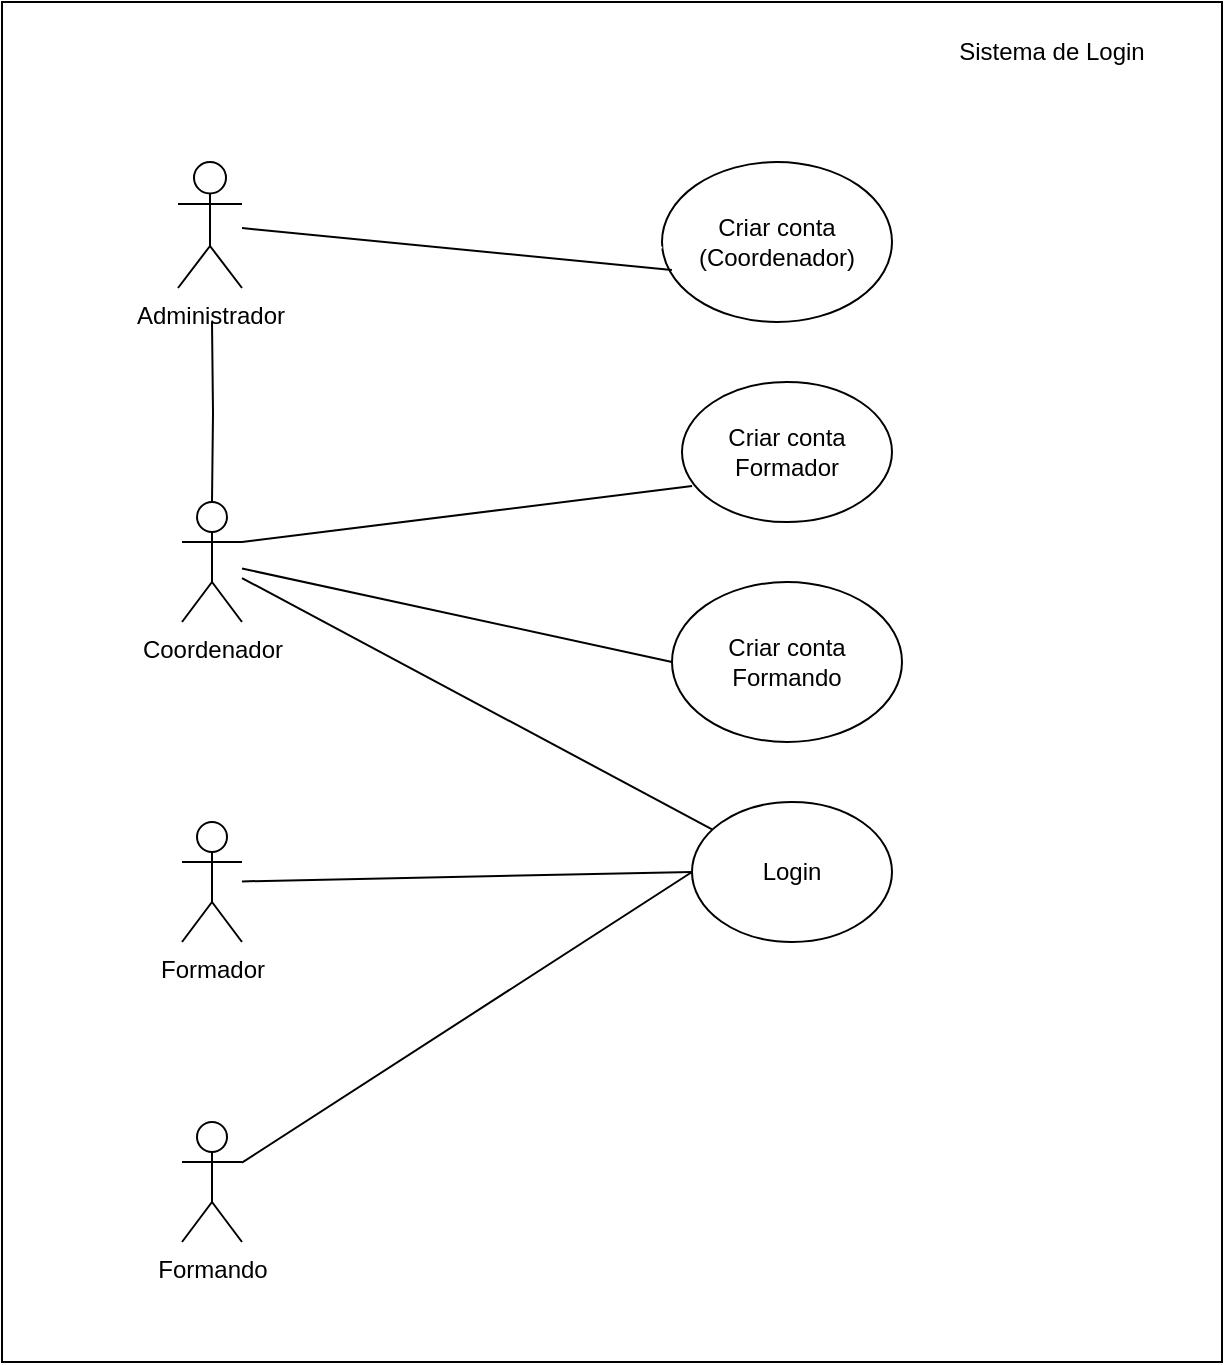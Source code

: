 <mxfile version="23.0.2" type="device" pages="11">
  <diagram name="Sistema de Login" id="BFaPL6MfbSktfhOX8XUf">
    <mxGraphModel dx="1434" dy="836" grid="1" gridSize="10" guides="1" tooltips="1" connect="1" arrows="1" fold="1" page="1" pageScale="1" pageWidth="827" pageHeight="1169" math="0" shadow="0">
      <root>
        <mxCell id="0" />
        <mxCell id="1" parent="0" />
        <mxCell id="7C136dsoU0WxMWwfPiyB-10" value="" style="rounded=0;whiteSpace=wrap;html=1;" parent="1" vertex="1">
          <mxGeometry x="140" y="130" width="610" height="680" as="geometry" />
        </mxCell>
        <mxCell id="7C136dsoU0WxMWwfPiyB-2" style="rounded=0;orthogonalLoop=1;jettySize=auto;html=1;endArrow=none;endFill=0;" parent="1" source="zIrfHwOr_xQRp6xBc4M8-1" target="zIrfHwOr_xQRp6xBc4M8-6" edge="1">
          <mxGeometry relative="1" as="geometry" />
        </mxCell>
        <mxCell id="7C136dsoU0WxMWwfPiyB-4" style="rounded=0;orthogonalLoop=1;jettySize=auto;html=1;entryX=0;entryY=0.5;entryDx=0;entryDy=0;endArrow=none;endFill=0;" parent="1" source="zIrfHwOr_xQRp6xBc4M8-1" target="7C136dsoU0WxMWwfPiyB-3" edge="1">
          <mxGeometry relative="1" as="geometry" />
        </mxCell>
        <mxCell id="zIrfHwOr_xQRp6xBc4M8-1" value="Coordenador" style="shape=umlActor;verticalLabelPosition=bottom;verticalAlign=top;html=1;outlineConnect=0;" parent="1" vertex="1">
          <mxGeometry x="230" y="380" width="30" height="60" as="geometry" />
        </mxCell>
        <mxCell id="7C136dsoU0WxMWwfPiyB-5" style="rounded=0;orthogonalLoop=1;jettySize=auto;html=1;entryX=0;entryY=0.5;entryDx=0;entryDy=0;endArrow=none;endFill=0;" parent="1" source="zIrfHwOr_xQRp6xBc4M8-2" target="zIrfHwOr_xQRp6xBc4M8-6" edge="1">
          <mxGeometry relative="1" as="geometry" />
        </mxCell>
        <mxCell id="zIrfHwOr_xQRp6xBc4M8-2" value="Formador" style="shape=umlActor;verticalLabelPosition=bottom;verticalAlign=top;html=1;outlineConnect=0;" parent="1" vertex="1">
          <mxGeometry x="230" y="540" width="30" height="60" as="geometry" />
        </mxCell>
        <mxCell id="7C136dsoU0WxMWwfPiyB-6" style="rounded=0;orthogonalLoop=1;jettySize=auto;html=1;entryX=0;entryY=0.5;entryDx=0;entryDy=0;endArrow=none;endFill=0;" parent="1" source="zIrfHwOr_xQRp6xBc4M8-5" target="zIrfHwOr_xQRp6xBc4M8-6" edge="1">
          <mxGeometry relative="1" as="geometry">
            <mxPoint x="480" y="720" as="targetPoint" />
          </mxGeometry>
        </mxCell>
        <mxCell id="zIrfHwOr_xQRp6xBc4M8-5" value="Formando" style="shape=umlActor;verticalLabelPosition=bottom;verticalAlign=top;html=1;outlineConnect=0;" parent="1" vertex="1">
          <mxGeometry x="230" y="690" width="30" height="60" as="geometry" />
        </mxCell>
        <mxCell id="zIrfHwOr_xQRp6xBc4M8-6" value="Login" style="ellipse;whiteSpace=wrap;html=1;" parent="1" vertex="1">
          <mxGeometry x="485" y="530" width="100" height="70" as="geometry" />
        </mxCell>
        <mxCell id="zIrfHwOr_xQRp6xBc4M8-7" value="Criar conta&lt;br&gt;(Coordenador)" style="ellipse;whiteSpace=wrap;html=1;" parent="1" vertex="1">
          <mxGeometry x="470" y="210" width="115" height="80" as="geometry" />
        </mxCell>
        <mxCell id="7C136dsoU0WxMWwfPiyB-1" style="rounded=0;orthogonalLoop=1;jettySize=auto;html=1;endArrow=none;endFill=0;strokeColor=#FFFFFF;" parent="1" target="zIrfHwOr_xQRp6xBc4M8-7" edge="1">
          <mxGeometry relative="1" as="geometry">
            <mxPoint x="260" y="263.129" as="sourcePoint" />
          </mxGeometry>
        </mxCell>
        <mxCell id="7C136dsoU0WxMWwfPiyB-3" value="Criar conta&lt;br&gt;Formando" style="ellipse;whiteSpace=wrap;html=1;" parent="1" vertex="1">
          <mxGeometry x="475" y="420" width="115" height="80" as="geometry" />
        </mxCell>
        <mxCell id="7C136dsoU0WxMWwfPiyB-9" style="edgeStyle=orthogonalEdgeStyle;rounded=0;orthogonalLoop=1;jettySize=auto;html=1;entryX=0.5;entryY=0;entryDx=0;entryDy=0;entryPerimeter=0;endArrow=none;endFill=0;" parent="1" target="zIrfHwOr_xQRp6xBc4M8-1" edge="1">
          <mxGeometry relative="1" as="geometry">
            <mxPoint x="245" y="290" as="sourcePoint" />
          </mxGeometry>
        </mxCell>
        <mxCell id="7C136dsoU0WxMWwfPiyB-11" value="Sistema de Login" style="text;html=1;align=center;verticalAlign=middle;whiteSpace=wrap;rounded=0;" parent="1" vertex="1">
          <mxGeometry x="600" y="140" width="130" height="30" as="geometry" />
        </mxCell>
        <mxCell id="Kh07JDiY5u56do4v0kwe-1" value="Administrador" style="shape=umlActor;verticalLabelPosition=bottom;verticalAlign=top;html=1;outlineConnect=0;" parent="1" vertex="1">
          <mxGeometry x="228" y="210" width="32" height="63" as="geometry" />
        </mxCell>
        <mxCell id="Kh07JDiY5u56do4v0kwe-4" style="rounded=0;orthogonalLoop=1;jettySize=auto;html=1;entryX=0.043;entryY=0.675;entryDx=0;entryDy=0;endArrow=none;endFill=0;entryPerimeter=0;" parent="1" source="Kh07JDiY5u56do4v0kwe-1" target="zIrfHwOr_xQRp6xBc4M8-7" edge="1">
          <mxGeometry relative="1" as="geometry">
            <mxPoint x="260" y="290" as="sourcePoint" />
            <mxPoint x="475" y="318" as="targetPoint" />
          </mxGeometry>
        </mxCell>
        <mxCell id="e1tbzK36eUW8evrMPOUV-2" value="Criar conta Formador" style="ellipse;whiteSpace=wrap;html=1;" parent="1" vertex="1">
          <mxGeometry x="480" y="320" width="105" height="70" as="geometry" />
        </mxCell>
        <mxCell id="e1tbzK36eUW8evrMPOUV-3" style="rounded=0;orthogonalLoop=1;jettySize=auto;html=1;entryX=0.048;entryY=0.743;entryDx=0;entryDy=0;endArrow=none;endFill=0;entryPerimeter=0;exitX=1;exitY=0.333;exitDx=0;exitDy=0;exitPerimeter=0;" parent="1" source="zIrfHwOr_xQRp6xBc4M8-1" target="e1tbzK36eUW8evrMPOUV-2" edge="1">
          <mxGeometry relative="1" as="geometry">
            <mxPoint x="260" y="420" as="sourcePoint" />
            <mxPoint x="485" y="450" as="targetPoint" />
          </mxGeometry>
        </mxCell>
      </root>
    </mxGraphModel>
  </diagram>
  <diagram id="jeXx3I2oX2gwyK3jYZ02" name="Diag Atividade - Sistema de login">
    <mxGraphModel dx="1434" dy="836" grid="1" gridSize="10" guides="1" tooltips="1" connect="1" arrows="1" fold="1" page="1" pageScale="1" pageWidth="827" pageHeight="1169" math="0" shadow="0">
      <root>
        <mxCell id="0" />
        <mxCell id="1" parent="0" />
        <mxCell id="C7ZxCmDEK-G7-0OAoRCc-1" value="" style="ellipse;html=1;shape=startState;fillColor=#000000;strokeColor=#ff0000;" parent="1" vertex="1">
          <mxGeometry x="110" y="60" width="30" height="30" as="geometry" />
        </mxCell>
        <mxCell id="C7ZxCmDEK-G7-0OAoRCc-2" value="" style="edgeStyle=orthogonalEdgeStyle;html=1;verticalAlign=bottom;endArrow=open;endSize=8;strokeColor=#ff0000;rounded=0;" parent="1" source="C7ZxCmDEK-G7-0OAoRCc-1" edge="1">
          <mxGeometry relative="1" as="geometry">
            <mxPoint x="125" y="140" as="targetPoint" />
          </mxGeometry>
        </mxCell>
        <mxCell id="C7ZxCmDEK-G7-0OAoRCc-3" value="Formador entra com login e password" style="rounded=1;whiteSpace=wrap;html=1;arcSize=40;fontColor=#000000;fillColor=#ffffc0;strokeColor=#ff0000;" parent="1" vertex="1">
          <mxGeometry x="57" y="140" width="136" height="50" as="geometry" />
        </mxCell>
        <mxCell id="C7ZxCmDEK-G7-0OAoRCc-4" value="" style="edgeStyle=orthogonalEdgeStyle;html=1;verticalAlign=bottom;endArrow=open;endSize=8;strokeColor=#ff0000;rounded=0;" parent="1" edge="1">
          <mxGeometry relative="1" as="geometry">
            <mxPoint x="124.76" y="240" as="targetPoint" />
            <mxPoint x="124.76" y="190" as="sourcePoint" />
          </mxGeometry>
        </mxCell>
        <mxCell id="C7ZxCmDEK-G7-0OAoRCc-5" value="" style="rhombus;whiteSpace=wrap;html=1;fontColor=#000000;fillColor=#ffffc0;strokeColor=#ff0000;" parent="1" vertex="1">
          <mxGeometry x="90" y="240" width="70" height="30" as="geometry" />
        </mxCell>
        <mxCell id="C7ZxCmDEK-G7-0OAoRCc-6" value="[se login estiver errado]" style="edgeStyle=orthogonalEdgeStyle;html=1;align=left;verticalAlign=bottom;endArrow=open;endSize=8;strokeColor=#ff0000;rounded=0;exitX=1;exitY=0.5;exitDx=0;exitDy=0;entryX=0;entryY=0.5;entryDx=0;entryDy=0;" parent="1" source="C7ZxCmDEK-G7-0OAoRCc-5" target="C7ZxCmDEK-G7-0OAoRCc-8" edge="1">
          <mxGeometry x="-1" y="23" relative="1" as="geometry">
            <mxPoint x="311" y="279.5" as="targetPoint" />
            <mxPoint x="211" y="279.5" as="sourcePoint" />
            <mxPoint x="-21" y="14" as="offset" />
          </mxGeometry>
        </mxCell>
        <mxCell id="C7ZxCmDEK-G7-0OAoRCc-7" value="yes" style="edgeStyle=orthogonalEdgeStyle;html=1;align=left;verticalAlign=top;endArrow=open;endSize=8;strokeColor=#ff0000;rounded=0;exitX=0.5;exitY=1;exitDx=0;exitDy=0;" parent="1" source="C7ZxCmDEK-G7-0OAoRCc-5" edge="1">
          <mxGeometry x="-1" relative="1" as="geometry">
            <mxPoint x="125" y="380" as="targetPoint" />
            <mxPoint x="125" y="320" as="sourcePoint" />
          </mxGeometry>
        </mxCell>
        <mxCell id="C7ZxCmDEK-G7-0OAoRCc-8" value="login ou senha incorretos" style="rounded=1;whiteSpace=wrap;html=1;arcSize=40;fontColor=#000000;fillColor=#ffffc0;strokeColor=#ff0000;" parent="1" vertex="1">
          <mxGeometry x="270" y="235" width="120" height="40" as="geometry" />
        </mxCell>
        <mxCell id="C7ZxCmDEK-G7-0OAoRCc-9" value="" style="edgeStyle=orthogonalEdgeStyle;html=1;verticalAlign=bottom;endArrow=open;endSize=8;strokeColor=#ff0000;rounded=0;exitX=0.549;exitY=-0.007;exitDx=0;exitDy=0;exitPerimeter=0;entryX=1;entryY=0.5;entryDx=0;entryDy=0;" parent="1" source="C7ZxCmDEK-G7-0OAoRCc-8" target="C7ZxCmDEK-G7-0OAoRCc-3" edge="1">
          <mxGeometry relative="1" as="geometry">
            <mxPoint x="210" y="210" as="targetPoint" />
            <mxPoint x="210" y="160" as="sourcePoint" />
          </mxGeometry>
        </mxCell>
        <mxCell id="C7ZxCmDEK-G7-0OAoRCc-10" value="Login feito com sucesso" style="rounded=1;whiteSpace=wrap;html=1;arcSize=40;fontColor=#000000;fillColor=#ffffc0;strokeColor=#ff0000;" parent="1" vertex="1">
          <mxGeometry x="65" y="380" width="120" height="40" as="geometry" />
        </mxCell>
        <mxCell id="C7ZxCmDEK-G7-0OAoRCc-11" value="" style="edgeStyle=orthogonalEdgeStyle;html=1;verticalAlign=bottom;endArrow=open;endSize=8;strokeColor=#ff0000;rounded=0;" parent="1" source="C7ZxCmDEK-G7-0OAoRCc-10" edge="1">
          <mxGeometry relative="1" as="geometry">
            <mxPoint x="125" y="480" as="targetPoint" />
          </mxGeometry>
        </mxCell>
        <mxCell id="C7ZxCmDEK-G7-0OAoRCc-12" value="" style="ellipse;html=1;shape=endState;fillColor=#000000;strokeColor=#ff0000;" parent="1" vertex="1">
          <mxGeometry x="110" y="480" width="30" height="30" as="geometry" />
        </mxCell>
        <mxCell id="nHPZBa8oLTbW_62xmR-C-15" value="" style="ellipse;html=1;shape=startState;fillColor=#000000;strokeColor=#ff0000;" parent="1" vertex="1">
          <mxGeometry x="483" y="50" width="30" height="30" as="geometry" />
        </mxCell>
        <mxCell id="nHPZBa8oLTbW_62xmR-C-16" value="" style="edgeStyle=orthogonalEdgeStyle;html=1;verticalAlign=bottom;endArrow=open;endSize=8;strokeColor=#ff0000;rounded=0;" parent="1" source="nHPZBa8oLTbW_62xmR-C-15" edge="1">
          <mxGeometry relative="1" as="geometry">
            <mxPoint x="498" y="130" as="targetPoint" />
          </mxGeometry>
        </mxCell>
        <mxCell id="nHPZBa8oLTbW_62xmR-C-17" value="Formando entra com login e password" style="rounded=1;whiteSpace=wrap;html=1;arcSize=40;fontColor=#000000;fillColor=#ffffc0;strokeColor=#ff0000;" parent="1" vertex="1">
          <mxGeometry x="430" y="130" width="136" height="50" as="geometry" />
        </mxCell>
        <mxCell id="nHPZBa8oLTbW_62xmR-C-18" value="" style="edgeStyle=orthogonalEdgeStyle;html=1;verticalAlign=bottom;endArrow=open;endSize=8;strokeColor=#ff0000;rounded=0;" parent="1" edge="1">
          <mxGeometry relative="1" as="geometry">
            <mxPoint x="497.76" y="230" as="targetPoint" />
            <mxPoint x="497.76" y="180" as="sourcePoint" />
          </mxGeometry>
        </mxCell>
        <mxCell id="nHPZBa8oLTbW_62xmR-C-19" value="" style="rhombus;whiteSpace=wrap;html=1;fontColor=#000000;fillColor=#ffffc0;strokeColor=#ff0000;" parent="1" vertex="1">
          <mxGeometry x="463" y="230" width="70" height="30" as="geometry" />
        </mxCell>
        <mxCell id="nHPZBa8oLTbW_62xmR-C-20" value="[se login estiver errado]" style="edgeStyle=orthogonalEdgeStyle;html=1;align=left;verticalAlign=bottom;endArrow=open;endSize=8;strokeColor=#ff0000;rounded=0;exitX=1;exitY=0.5;exitDx=0;exitDy=0;entryX=0;entryY=0.5;entryDx=0;entryDy=0;" parent="1" source="nHPZBa8oLTbW_62xmR-C-19" target="nHPZBa8oLTbW_62xmR-C-22" edge="1">
          <mxGeometry x="-1" y="23" relative="1" as="geometry">
            <mxPoint x="684" y="269.5" as="targetPoint" />
            <mxPoint x="584" y="269.5" as="sourcePoint" />
            <mxPoint x="-21" y="14" as="offset" />
          </mxGeometry>
        </mxCell>
        <mxCell id="nHPZBa8oLTbW_62xmR-C-21" value="yes" style="edgeStyle=orthogonalEdgeStyle;html=1;align=left;verticalAlign=top;endArrow=open;endSize=8;strokeColor=#ff0000;rounded=0;exitX=0.5;exitY=1;exitDx=0;exitDy=0;" parent="1" source="nHPZBa8oLTbW_62xmR-C-19" edge="1">
          <mxGeometry x="-1" relative="1" as="geometry">
            <mxPoint x="498" y="370" as="targetPoint" />
            <mxPoint x="498" y="310" as="sourcePoint" />
          </mxGeometry>
        </mxCell>
        <mxCell id="nHPZBa8oLTbW_62xmR-C-22" value="login ou senha incorretos" style="rounded=1;whiteSpace=wrap;html=1;arcSize=40;fontColor=#000000;fillColor=#ffffc0;strokeColor=#ff0000;" parent="1" vertex="1">
          <mxGeometry x="643" y="225" width="120" height="40" as="geometry" />
        </mxCell>
        <mxCell id="nHPZBa8oLTbW_62xmR-C-23" value="" style="edgeStyle=orthogonalEdgeStyle;html=1;verticalAlign=bottom;endArrow=open;endSize=8;strokeColor=#ff0000;rounded=0;exitX=0.549;exitY=-0.007;exitDx=0;exitDy=0;exitPerimeter=0;entryX=1;entryY=0.5;entryDx=0;entryDy=0;" parent="1" source="nHPZBa8oLTbW_62xmR-C-22" target="nHPZBa8oLTbW_62xmR-C-17" edge="1">
          <mxGeometry relative="1" as="geometry">
            <mxPoint x="583" y="200" as="targetPoint" />
            <mxPoint x="583" y="150" as="sourcePoint" />
          </mxGeometry>
        </mxCell>
        <mxCell id="nHPZBa8oLTbW_62xmR-C-24" value="Login feito com sucesso" style="rounded=1;whiteSpace=wrap;html=1;arcSize=40;fontColor=#000000;fillColor=#ffffc0;strokeColor=#ff0000;" parent="1" vertex="1">
          <mxGeometry x="438" y="370" width="120" height="40" as="geometry" />
        </mxCell>
        <mxCell id="nHPZBa8oLTbW_62xmR-C-25" value="" style="edgeStyle=orthogonalEdgeStyle;html=1;verticalAlign=bottom;endArrow=open;endSize=8;strokeColor=#ff0000;rounded=0;" parent="1" source="nHPZBa8oLTbW_62xmR-C-24" edge="1">
          <mxGeometry relative="1" as="geometry">
            <mxPoint x="498" y="470" as="targetPoint" />
          </mxGeometry>
        </mxCell>
        <mxCell id="nHPZBa8oLTbW_62xmR-C-26" value="" style="ellipse;html=1;shape=endState;fillColor=#000000;strokeColor=#ff0000;" parent="1" vertex="1">
          <mxGeometry x="483" y="470" width="30" height="30" as="geometry" />
        </mxCell>
      </root>
    </mxGraphModel>
  </diagram>
  <diagram id="HPEf4-DSVzTo9lASLoPN" name="Sistema para criar tarefas">
    <mxGraphModel dx="767" dy="827" grid="1" gridSize="10" guides="1" tooltips="1" connect="1" arrows="1" fold="1" page="1" pageScale="1" pageWidth="827" pageHeight="1169" math="0" shadow="0">
      <root>
        <mxCell id="0" />
        <mxCell id="1" parent="0" />
        <mxCell id="Rm7ggx_6BaIDPETpRbhV-1" value="" style="rounded=0;whiteSpace=wrap;html=1;" parent="1" vertex="1">
          <mxGeometry x="109" y="170" width="821" height="870" as="geometry" />
        </mxCell>
        <mxCell id="GIbLXRP4BGjuROqlRJDy-2" style="edgeStyle=orthogonalEdgeStyle;rounded=0;orthogonalLoop=1;jettySize=auto;html=1;endArrow=none;endFill=0;" parent="1" source="Rm7ggx_6BaIDPETpRbhV-4" target="Rm7ggx_6BaIDPETpRbhV-6" edge="1">
          <mxGeometry relative="1" as="geometry" />
        </mxCell>
        <mxCell id="Rm7ggx_6BaIDPETpRbhV-4" value="Coordenador" style="shape=umlActor;verticalLabelPosition=bottom;verticalAlign=top;html=1;outlineConnect=0;" parent="1" vertex="1">
          <mxGeometry x="220" y="320" width="30" height="60" as="geometry" />
        </mxCell>
        <mxCell id="Rm7ggx_6BaIDPETpRbhV-5" style="rounded=0;orthogonalLoop=1;jettySize=auto;html=1;entryX=0;entryY=0.5;entryDx=0;entryDy=0;endArrow=none;endFill=0;" parent="1" source="Rm7ggx_6BaIDPETpRbhV-6" target="Rm7ggx_6BaIDPETpRbhV-9" edge="1">
          <mxGeometry relative="1" as="geometry" />
        </mxCell>
        <mxCell id="Rm7ggx_6BaIDPETpRbhV-22" style="rounded=0;orthogonalLoop=1;jettySize=auto;html=1;entryX=0.04;entryY=0.655;entryDx=0;entryDy=0;endArrow=none;endFill=0;entryPerimeter=0;" parent="1" source="Rm7ggx_6BaIDPETpRbhV-6" target="Rm7ggx_6BaIDPETpRbhV-13" edge="1">
          <mxGeometry relative="1" as="geometry" />
        </mxCell>
        <mxCell id="GIbLXRP4BGjuROqlRJDy-1" style="rounded=0;orthogonalLoop=1;jettySize=auto;html=1;entryX=0;entryY=1;entryDx=0;entryDy=0;endArrow=none;endFill=0;" parent="1" source="Rm7ggx_6BaIDPETpRbhV-6" target="Rm7ggx_6BaIDPETpRbhV-27" edge="1">
          <mxGeometry relative="1" as="geometry" />
        </mxCell>
        <mxCell id="_o4etQ47He1Q-aGUU1Nc-5" style="rounded=0;orthogonalLoop=1;jettySize=auto;html=1;entryX=0;entryY=0.5;entryDx=0;entryDy=0;endArrow=none;endFill=0;" parent="1" source="Rm7ggx_6BaIDPETpRbhV-6" target="_o4etQ47He1Q-aGUU1Nc-4" edge="1">
          <mxGeometry relative="1" as="geometry" />
        </mxCell>
        <mxCell id="Rm7ggx_6BaIDPETpRbhV-6" value="Formador" style="shape=umlActor;verticalLabelPosition=bottom;verticalAlign=top;html=1;outlineConnect=0;" parent="1" vertex="1">
          <mxGeometry x="220" y="510" width="30" height="60" as="geometry" />
        </mxCell>
        <mxCell id="Rm7ggx_6BaIDPETpRbhV-7" style="rounded=0;orthogonalLoop=1;jettySize=auto;html=1;endArrow=none;endFill=0;" parent="1" source="Rm7ggx_6BaIDPETpRbhV-8" target="Rm7ggx_6BaIDPETpRbhV-9" edge="1">
          <mxGeometry relative="1" as="geometry" />
        </mxCell>
        <mxCell id="GIbLXRP4BGjuROqlRJDy-4" style="rounded=0;orthogonalLoop=1;jettySize=auto;html=1;entryX=0;entryY=0.5;entryDx=0;entryDy=0;endArrow=none;endFill=0;" parent="1" source="Rm7ggx_6BaIDPETpRbhV-8" target="GIbLXRP4BGjuROqlRJDy-3" edge="1">
          <mxGeometry relative="1" as="geometry" />
        </mxCell>
        <mxCell id="_o4etQ47He1Q-aGUU1Nc-3" style="rounded=0;orthogonalLoop=1;jettySize=auto;html=1;entryX=0;entryY=0.5;entryDx=0;entryDy=0;endArrow=none;endFill=0;" parent="1" source="Rm7ggx_6BaIDPETpRbhV-8" target="_o4etQ47He1Q-aGUU1Nc-2" edge="1">
          <mxGeometry relative="1" as="geometry" />
        </mxCell>
        <mxCell id="_o4etQ47He1Q-aGUU1Nc-7" style="rounded=0;orthogonalLoop=1;jettySize=auto;html=1;entryX=0;entryY=0.5;entryDx=0;entryDy=0;endArrow=none;endFill=0;" parent="1" source="Rm7ggx_6BaIDPETpRbhV-8" target="_o4etQ47He1Q-aGUU1Nc-6" edge="1">
          <mxGeometry relative="1" as="geometry" />
        </mxCell>
        <mxCell id="Rm7ggx_6BaIDPETpRbhV-8" value="Formando" style="shape=umlActor;verticalLabelPosition=bottom;verticalAlign=top;html=1;outlineConnect=0;" parent="1" vertex="1">
          <mxGeometry x="220" y="660" width="30" height="60" as="geometry" />
        </mxCell>
        <mxCell id="Rm7ggx_6BaIDPETpRbhV-9" value="Consultar tarefa" style="ellipse;whiteSpace=wrap;html=1;" parent="1" vertex="1">
          <mxGeometry x="461" y="480" width="105" height="70" as="geometry" />
        </mxCell>
        <mxCell id="Rm7ggx_6BaIDPETpRbhV-13" value="Criar tarefa" style="ellipse;whiteSpace=wrap;html=1;" parent="1" vertex="1">
          <mxGeometry x="456" y="360" width="115" height="80" as="geometry" />
        </mxCell>
        <mxCell id="Rm7ggx_6BaIDPETpRbhV-15" value="Sistema de Tarefas" style="text;html=1;align=center;verticalAlign=middle;whiteSpace=wrap;rounded=0;" parent="1" vertex="1">
          <mxGeometry x="760" y="180" width="159" height="30" as="geometry" />
        </mxCell>
        <mxCell id="Rm7ggx_6BaIDPETpRbhV-17" value="Anexar: documentos, ficheiros, links..." style="ellipse;whiteSpace=wrap;html=1;" parent="1" vertex="1">
          <mxGeometry x="712" y="470" width="133" height="80" as="geometry" />
        </mxCell>
        <mxCell id="Rm7ggx_6BaIDPETpRbhV-21" value="Extends" style="endArrow=open;endSize=12;dashed=1;html=1;rounded=0;entryX=0.993;entryY=0.656;entryDx=0;entryDy=0;exitX=0;exitY=0;exitDx=0;exitDy=0;entryPerimeter=0;" parent="1" source="Rm7ggx_6BaIDPETpRbhV-17" target="Rm7ggx_6BaIDPETpRbhV-13" edge="1">
          <mxGeometry width="160" relative="1" as="geometry">
            <mxPoint x="437.5" y="460" as="sourcePoint" />
            <mxPoint x="597.5" y="460" as="targetPoint" />
          </mxGeometry>
        </mxCell>
        <mxCell id="Rm7ggx_6BaIDPETpRbhV-23" value="Atribuir prazo" style="ellipse;whiteSpace=wrap;html=1;" parent="1" vertex="1">
          <mxGeometry x="712" y="320" width="105" height="70" as="geometry" />
        </mxCell>
        <mxCell id="Rm7ggx_6BaIDPETpRbhV-24" value="Include" style="endArrow=open;endSize=12;dashed=1;html=1;rounded=0;entryX=0;entryY=0.5;entryDx=0;entryDy=0;exitX=1.007;exitY=0.427;exitDx=0;exitDy=0;exitPerimeter=0;" parent="1" source="Rm7ggx_6BaIDPETpRbhV-13" target="Rm7ggx_6BaIDPETpRbhV-23" edge="1">
          <mxGeometry width="160" relative="1" as="geometry">
            <mxPoint x="711" y="313" as="sourcePoint" />
            <mxPoint x="581" y="360" as="targetPoint" />
          </mxGeometry>
        </mxCell>
        <mxCell id="Rm7ggx_6BaIDPETpRbhV-27" value="Selecionar&lt;br&gt;UFCD" style="ellipse;whiteSpace=wrap;html=1;" parent="1" vertex="1">
          <mxGeometry x="456" y="250" width="115" height="80" as="geometry" />
        </mxCell>
        <mxCell id="GIbLXRP4BGjuROqlRJDy-3" value="Submeter tarefa" style="ellipse;whiteSpace=wrap;html=1;" parent="1" vertex="1">
          <mxGeometry x="461" y="600" width="105" height="70" as="geometry" />
        </mxCell>
        <mxCell id="_o4etQ47He1Q-aGUU1Nc-1" value="Extends" style="endArrow=open;endSize=12;dashed=1;html=1;rounded=0;entryX=1;entryY=0.5;entryDx=0;entryDy=0;exitX=0;exitY=1;exitDx=0;exitDy=0;" parent="1" source="Rm7ggx_6BaIDPETpRbhV-17" target="GIbLXRP4BGjuROqlRJDy-3" edge="1">
          <mxGeometry width="160" relative="1" as="geometry">
            <mxPoint x="712" y="598" as="sourcePoint" />
            <mxPoint x="582" y="500" as="targetPoint" />
          </mxGeometry>
        </mxCell>
        <mxCell id="_o4etQ47He1Q-aGUU1Nc-2" value="Entregar tarefa" style="ellipse;whiteSpace=wrap;html=1;" parent="1" vertex="1">
          <mxGeometry x="461" y="710" width="105" height="70" as="geometry" />
        </mxCell>
        <mxCell id="_o4etQ47He1Q-aGUU1Nc-4" value="Atribuir nota" style="ellipse;whiteSpace=wrap;html=1;" parent="1" vertex="1">
          <mxGeometry x="461" y="820" width="105" height="70" as="geometry" />
        </mxCell>
        <mxCell id="_o4etQ47He1Q-aGUU1Nc-6" value="Consultar nota" style="ellipse;whiteSpace=wrap;html=1;" parent="1" vertex="1">
          <mxGeometry x="461" y="920" width="105" height="70" as="geometry" />
        </mxCell>
      </root>
    </mxGraphModel>
  </diagram>
  <diagram id="W6DCFhZ8w4C9kC2Nr9D4" name="Diag Atividade - Sistema para criar tarefas">
    <mxGraphModel dx="767" dy="827" grid="1" gridSize="10" guides="1" tooltips="1" connect="1" arrows="1" fold="1" page="1" pageScale="1" pageWidth="827" pageHeight="1169" math="0" shadow="0">
      <root>
        <mxCell id="0" />
        <mxCell id="1" parent="0" />
        <mxCell id="1pz_eAjYBSW0tLDmS2cB-1" value="" style="endArrow=none;html=1;rounded=0;" parent="1" edge="1">
          <mxGeometry width="50" height="50" relative="1" as="geometry">
            <mxPoint x="420" y="1160" as="sourcePoint" />
            <mxPoint x="414" as="targetPoint" />
          </mxGeometry>
        </mxCell>
        <mxCell id="1pz_eAjYBSW0tLDmS2cB-2" value="Formador" style="text;strokeColor=none;fillColor=none;align=left;verticalAlign=middle;spacingLeft=4;spacingRight=4;overflow=hidden;points=[[0,0.5],[1,0.5]];portConstraint=eastwest;rotatable=0;whiteSpace=wrap;html=1;" parent="1" vertex="1">
          <mxGeometry width="80" height="30" as="geometry" />
        </mxCell>
        <mxCell id="1pz_eAjYBSW0tLDmS2cB-3" value="Formando" style="text;strokeColor=none;fillColor=none;align=left;verticalAlign=middle;spacingLeft=4;spacingRight=4;overflow=hidden;points=[[0,0.5],[1,0.5]];portConstraint=eastwest;rotatable=0;whiteSpace=wrap;html=1;" parent="1" vertex="1">
          <mxGeometry x="414" width="80" height="30" as="geometry" />
        </mxCell>
        <mxCell id="1pz_eAjYBSW0tLDmS2cB-4" value="" style="ellipse;html=1;shape=startState;fillColor=#000000;strokeColor=#ff0000;" parent="1" vertex="1">
          <mxGeometry x="100" y="40" width="30" height="30" as="geometry" />
        </mxCell>
        <mxCell id="1pz_eAjYBSW0tLDmS2cB-5" value="" style="edgeStyle=orthogonalEdgeStyle;html=1;verticalAlign=bottom;endArrow=open;endSize=8;strokeColor=#ff0000;rounded=0;" parent="1" source="1pz_eAjYBSW0tLDmS2cB-4" edge="1">
          <mxGeometry relative="1" as="geometry">
            <mxPoint x="115" y="110" as="targetPoint" />
          </mxGeometry>
        </mxCell>
        <mxCell id="1pz_eAjYBSW0tLDmS2cB-6" value="Selecionar turma" style="rounded=1;whiteSpace=wrap;html=1;arcSize=40;fontColor=#000000;fillColor=#ffffc0;strokeColor=#ff0000;" parent="1" vertex="1">
          <mxGeometry x="55" y="110" width="120" height="40" as="geometry" />
        </mxCell>
        <mxCell id="1pz_eAjYBSW0tLDmS2cB-7" value="" style="edgeStyle=orthogonalEdgeStyle;html=1;verticalAlign=bottom;endArrow=open;endSize=8;strokeColor=#ff0000;rounded=0;" parent="1" source="1pz_eAjYBSW0tLDmS2cB-6" edge="1">
          <mxGeometry relative="1" as="geometry">
            <mxPoint x="115" y="180" as="targetPoint" />
          </mxGeometry>
        </mxCell>
        <mxCell id="1pz_eAjYBSW0tLDmS2cB-8" value="Selecionar ufcd" style="rounded=1;whiteSpace=wrap;html=1;arcSize=40;fontColor=#000000;fillColor=#ffffc0;strokeColor=#ff0000;" parent="1" vertex="1">
          <mxGeometry x="55" y="180" width="120" height="40" as="geometry" />
        </mxCell>
        <mxCell id="1pz_eAjYBSW0tLDmS2cB-9" value="" style="edgeStyle=orthogonalEdgeStyle;html=1;verticalAlign=bottom;endArrow=open;endSize=8;strokeColor=#ff0000;rounded=0;" parent="1" edge="1">
          <mxGeometry relative="1" as="geometry">
            <mxPoint x="114.58" y="250" as="targetPoint" />
            <mxPoint x="114.58" y="220" as="sourcePoint" />
          </mxGeometry>
        </mxCell>
        <mxCell id="1pz_eAjYBSW0tLDmS2cB-10" value="" style="rhombus;whiteSpace=wrap;html=1;fontColor=#000000;fillColor=#ffffc0;strokeColor=#ff0000;" parent="1" vertex="1">
          <mxGeometry x="70" y="250" width="90" height="40" as="geometry" />
        </mxCell>
        <mxCell id="1pz_eAjYBSW0tLDmS2cB-11" value="[se ufcd não estiver em andamento]" style="edgeStyle=orthogonalEdgeStyle;html=1;align=left;verticalAlign=bottom;endArrow=open;endSize=8;strokeColor=#ff0000;rounded=0;entryX=1;entryY=0.5;entryDx=0;entryDy=0;" parent="1" source="1pz_eAjYBSW0tLDmS2cB-10" target="1pz_eAjYBSW0tLDmS2cB-8" edge="1">
          <mxGeometry x="0.185" y="-10" relative="1" as="geometry">
            <mxPoint x="250" y="270" as="targetPoint" />
            <Array as="points">
              <mxPoint x="200" y="270" />
              <mxPoint x="200" y="200" />
            </Array>
            <mxPoint as="offset" />
          </mxGeometry>
        </mxCell>
        <mxCell id="1pz_eAjYBSW0tLDmS2cB-12" value="" style="edgeStyle=orthogonalEdgeStyle;html=1;verticalAlign=bottom;endArrow=open;endSize=8;strokeColor=#ff0000;rounded=0;" parent="1" edge="1">
          <mxGeometry relative="1" as="geometry">
            <mxPoint x="114.58" y="320" as="targetPoint" />
            <mxPoint x="114.58" y="290" as="sourcePoint" />
          </mxGeometry>
        </mxCell>
        <mxCell id="1pz_eAjYBSW0tLDmS2cB-13" value="&lt;span style=&quot;font-size: 11px; text-align: left; text-wrap: nowrap; background-color: rgb(255, 255, 255);&quot;&gt;[se ufcd estiver em andamento]&lt;/span&gt;" style="text;html=1;align=center;verticalAlign=middle;whiteSpace=wrap;rounded=0;" parent="1" vertex="1">
          <mxGeometry x="120" y="280" width="160" height="30" as="geometry" />
        </mxCell>
        <mxCell id="1pz_eAjYBSW0tLDmS2cB-14" value="Criar tarefa" style="rounded=1;whiteSpace=wrap;html=1;arcSize=40;fontColor=#000000;fillColor=#ffffc0;strokeColor=#ff0000;" parent="1" vertex="1">
          <mxGeometry x="52.5" y="430" width="120" height="40" as="geometry" />
        </mxCell>
        <mxCell id="1pz_eAjYBSW0tLDmS2cB-15" value="" style="edgeStyle=orthogonalEdgeStyle;html=1;verticalAlign=bottom;endArrow=open;endSize=8;strokeColor=#ff0000;rounded=0;" parent="1" source="1pz_eAjYBSW0tLDmS2cB-14" edge="1">
          <mxGeometry relative="1" as="geometry">
            <mxPoint x="112.5" y="530" as="targetPoint" />
          </mxGeometry>
        </mxCell>
        <mxCell id="1pz_eAjYBSW0tLDmS2cB-16" value="Atribuir prazo e anexar (se necessário)" style="rounded=1;whiteSpace=wrap;html=1;arcSize=40;fontColor=#000000;fillColor=#ffffc0;strokeColor=#ff0000;" parent="1" vertex="1">
          <mxGeometry x="52.5" y="530" width="125" height="40" as="geometry" />
        </mxCell>
        <mxCell id="1pz_eAjYBSW0tLDmS2cB-17" value="" style="edgeStyle=orthogonalEdgeStyle;html=1;verticalAlign=bottom;endArrow=open;endSize=8;strokeColor=#ff0000;rounded=0;" parent="1" edge="1">
          <mxGeometry relative="1" as="geometry">
            <mxPoint x="112.08" y="630" as="targetPoint" />
            <mxPoint x="112.08" y="570" as="sourcePoint" />
          </mxGeometry>
        </mxCell>
        <mxCell id="1pz_eAjYBSW0tLDmS2cB-18" value="" style="ellipse;html=1;shape=endState;fillColor=#000000;strokeColor=#ff0000;" parent="1" vertex="1">
          <mxGeometry x="97.5" y="630" width="30" height="30" as="geometry" />
        </mxCell>
        <mxCell id="1pz_eAjYBSW0tLDmS2cB-19" value="" style="ellipse;html=1;shape=startState;fillColor=#000000;strokeColor=#ff0000;" parent="1" vertex="1">
          <mxGeometry x="560" y="40" width="30" height="30" as="geometry" />
        </mxCell>
        <mxCell id="1pz_eAjYBSW0tLDmS2cB-20" value="" style="edgeStyle=orthogonalEdgeStyle;html=1;verticalAlign=bottom;endArrow=open;endSize=8;strokeColor=#ff0000;rounded=0;" parent="1" source="1pz_eAjYBSW0tLDmS2cB-19" edge="1">
          <mxGeometry relative="1" as="geometry">
            <mxPoint x="575" y="100" as="targetPoint" />
          </mxGeometry>
        </mxCell>
        <mxCell id="1pz_eAjYBSW0tLDmS2cB-21" value="Selecionar ufcd" style="rounded=1;whiteSpace=wrap;html=1;arcSize=40;fontColor=#000000;fillColor=#ffffc0;strokeColor=#ff0000;" parent="1" vertex="1">
          <mxGeometry x="515" y="100" width="120" height="40" as="geometry" />
        </mxCell>
        <mxCell id="1pz_eAjYBSW0tLDmS2cB-22" value="" style="edgeStyle=orthogonalEdgeStyle;html=1;verticalAlign=bottom;endArrow=open;endSize=8;strokeColor=#ff0000;rounded=0;" parent="1" source="1pz_eAjYBSW0tLDmS2cB-21" edge="1">
          <mxGeometry relative="1" as="geometry">
            <mxPoint x="575" y="170" as="targetPoint" />
          </mxGeometry>
        </mxCell>
        <mxCell id="1pz_eAjYBSW0tLDmS2cB-23" value="" style="rhombus;whiteSpace=wrap;html=1;fontColor=#000000;fillColor=#ffffc0;strokeColor=#ff0000;" parent="1" vertex="1">
          <mxGeometry x="65" y="320" width="100" height="40" as="geometry" />
        </mxCell>
        <mxCell id="1pz_eAjYBSW0tLDmS2cB-24" value="[se selecionar consultar tarefa]" style="edgeStyle=orthogonalEdgeStyle;html=1;align=left;verticalAlign=bottom;endArrow=open;endSize=8;strokeColor=#ff0000;rounded=0;entryX=0.591;entryY=0.002;entryDx=0;entryDy=0;entryPerimeter=0;" parent="1" source="1pz_eAjYBSW0tLDmS2cB-23" target="1pz_eAjYBSW0tLDmS2cB-26" edge="1">
          <mxGeometry x="-1" relative="1" as="geometry">
            <mxPoint x="320" y="420" as="targetPoint" />
          </mxGeometry>
        </mxCell>
        <mxCell id="1pz_eAjYBSW0tLDmS2cB-25" value="[se selecionar criar tarefa]" style="edgeStyle=orthogonalEdgeStyle;html=1;align=left;verticalAlign=top;endArrow=open;endSize=8;strokeColor=#ff0000;rounded=0;" parent="1" source="1pz_eAjYBSW0tLDmS2cB-23" edge="1">
          <mxGeometry x="-1" relative="1" as="geometry">
            <mxPoint x="110" y="430" as="targetPoint" />
          </mxGeometry>
        </mxCell>
        <mxCell id="1pz_eAjYBSW0tLDmS2cB-26" value="selecionar formando" style="rounded=1;whiteSpace=wrap;html=1;arcSize=40;fontColor=#000000;fillColor=#ffffc0;strokeColor=#ff0000;" parent="1" vertex="1">
          <mxGeometry x="250" y="430" width="120" height="40" as="geometry" />
        </mxCell>
        <mxCell id="1pz_eAjYBSW0tLDmS2cB-27" value="" style="edgeStyle=orthogonalEdgeStyle;html=1;verticalAlign=bottom;endArrow=open;endSize=8;strokeColor=#ff0000;rounded=0;" parent="1" source="1pz_eAjYBSW0tLDmS2cB-26" edge="1">
          <mxGeometry relative="1" as="geometry">
            <mxPoint x="310" y="510" as="targetPoint" />
          </mxGeometry>
        </mxCell>
        <mxCell id="1pz_eAjYBSW0tLDmS2cB-28" value="dar nota" style="rounded=1;whiteSpace=wrap;html=1;arcSize=40;fontColor=#000000;fillColor=#ffffc0;strokeColor=#ff0000;" parent="1" vertex="1">
          <mxGeometry x="250" y="510" width="120" height="40" as="geometry" />
        </mxCell>
        <mxCell id="1pz_eAjYBSW0tLDmS2cB-29" value="" style="edgeStyle=orthogonalEdgeStyle;html=1;verticalAlign=bottom;endArrow=open;endSize=8;strokeColor=#ff0000;rounded=0;" parent="1" source="1pz_eAjYBSW0tLDmS2cB-28" edge="1">
          <mxGeometry relative="1" as="geometry">
            <mxPoint x="310" y="610" as="targetPoint" />
          </mxGeometry>
        </mxCell>
        <mxCell id="1pz_eAjYBSW0tLDmS2cB-30" value="" style="ellipse;html=1;shape=endState;fillColor=#000000;strokeColor=#ff0000;" parent="1" vertex="1">
          <mxGeometry x="295" y="610" width="30" height="30" as="geometry" />
        </mxCell>
        <mxCell id="1pz_eAjYBSW0tLDmS2cB-31" value="Consultar tarefa" style="rounded=1;whiteSpace=wrap;html=1;arcSize=40;fontColor=#000000;fillColor=#ffffc0;strokeColor=#ff0000;" parent="1" vertex="1">
          <mxGeometry x="515" y="170" width="120" height="40" as="geometry" />
        </mxCell>
        <mxCell id="1pz_eAjYBSW0tLDmS2cB-32" value="" style="edgeStyle=orthogonalEdgeStyle;html=1;verticalAlign=bottom;endArrow=open;endSize=8;strokeColor=#ff0000;rounded=0;" parent="1" edge="1">
          <mxGeometry relative="1" as="geometry">
            <mxPoint x="574.66" y="240" as="targetPoint" />
            <mxPoint x="574.66" y="210" as="sourcePoint" />
          </mxGeometry>
        </mxCell>
        <mxCell id="1pz_eAjYBSW0tLDmS2cB-33" value="" style="rhombus;whiteSpace=wrap;html=1;fontColor=#000000;fillColor=#ffffc0;strokeColor=#ff0000;" parent="1" vertex="1">
          <mxGeometry x="535" y="240" width="80" height="40" as="geometry" />
        </mxCell>
        <mxCell id="1pz_eAjYBSW0tLDmS2cB-34" value="[se tarefa ja foi entregue]" style="edgeStyle=orthogonalEdgeStyle;html=1;align=left;verticalAlign=bottom;endArrow=open;endSize=8;strokeColor=#ff0000;rounded=0;" parent="1" source="1pz_eAjYBSW0tLDmS2cB-33" edge="1">
          <mxGeometry x="-1" relative="1" as="geometry">
            <mxPoint x="730" y="370" as="targetPoint" />
          </mxGeometry>
        </mxCell>
        <mxCell id="1pz_eAjYBSW0tLDmS2cB-35" value="[se tarefa não foi entregue]" style="edgeStyle=orthogonalEdgeStyle;html=1;align=left;verticalAlign=top;endArrow=open;endSize=8;strokeColor=#ff0000;rounded=0;exitX=0.5;exitY=1;exitDx=0;exitDy=0;" parent="1" source="1pz_eAjYBSW0tLDmS2cB-33" edge="1">
          <mxGeometry x="-0.652" y="5" relative="1" as="geometry">
            <mxPoint x="570" y="450" as="targetPoint" />
            <Array as="points">
              <mxPoint x="570" y="280" />
            </Array>
            <mxPoint as="offset" />
          </mxGeometry>
        </mxCell>
        <mxCell id="1pz_eAjYBSW0tLDmS2cB-36" value="consultar nota" style="rounded=1;whiteSpace=wrap;html=1;arcSize=40;fontColor=#000000;fillColor=#ffffc0;strokeColor=#ff0000;" parent="1" vertex="1">
          <mxGeometry x="670" y="370" width="120" height="40" as="geometry" />
        </mxCell>
        <mxCell id="1pz_eAjYBSW0tLDmS2cB-37" value="" style="edgeStyle=orthogonalEdgeStyle;html=1;verticalAlign=bottom;endArrow=open;endSize=8;strokeColor=#ff0000;rounded=0;" parent="1" source="1pz_eAjYBSW0tLDmS2cB-36" edge="1">
          <mxGeometry relative="1" as="geometry">
            <mxPoint x="730" y="470" as="targetPoint" />
          </mxGeometry>
        </mxCell>
        <mxCell id="1pz_eAjYBSW0tLDmS2cB-38" value="Anexar atividade (se necessário)" style="rounded=1;whiteSpace=wrap;html=1;arcSize=40;fontColor=#000000;fillColor=#ffffc0;strokeColor=#ff0000;" parent="1" vertex="1">
          <mxGeometry x="510" y="450" width="120" height="40" as="geometry" />
        </mxCell>
        <mxCell id="1pz_eAjYBSW0tLDmS2cB-39" value="" style="edgeStyle=orthogonalEdgeStyle;html=1;verticalAlign=bottom;endArrow=open;endSize=8;strokeColor=#ff0000;rounded=0;" parent="1" source="1pz_eAjYBSW0tLDmS2cB-38" edge="1">
          <mxGeometry relative="1" as="geometry">
            <mxPoint x="570" y="550" as="targetPoint" />
          </mxGeometry>
        </mxCell>
        <mxCell id="1pz_eAjYBSW0tLDmS2cB-40" value="Enviar tarefa" style="rounded=1;whiteSpace=wrap;html=1;arcSize=40;fontColor=#000000;fillColor=#ffffc0;strokeColor=#ff0000;" parent="1" vertex="1">
          <mxGeometry x="510" y="550" width="120" height="40" as="geometry" />
        </mxCell>
        <mxCell id="1pz_eAjYBSW0tLDmS2cB-41" value="" style="edgeStyle=orthogonalEdgeStyle;html=1;verticalAlign=bottom;endArrow=open;endSize=8;strokeColor=#ff0000;rounded=0;" parent="1" source="1pz_eAjYBSW0tLDmS2cB-40" edge="1">
          <mxGeometry relative="1" as="geometry">
            <mxPoint x="570" y="650" as="targetPoint" />
          </mxGeometry>
        </mxCell>
        <mxCell id="1pz_eAjYBSW0tLDmS2cB-42" value="" style="ellipse;html=1;shape=endState;fillColor=#000000;strokeColor=#ff0000;" parent="1" vertex="1">
          <mxGeometry x="715" y="470" width="30" height="30" as="geometry" />
        </mxCell>
        <mxCell id="1pz_eAjYBSW0tLDmS2cB-43" value="" style="ellipse;html=1;shape=endState;fillColor=#000000;strokeColor=#ff0000;" parent="1" vertex="1">
          <mxGeometry x="555" y="650" width="30" height="30" as="geometry" />
        </mxCell>
      </root>
    </mxGraphModel>
  </diagram>
  <diagram id="IMu3pZOSpGB0Gf2lInlN" name="Calendário de disponibilidade dos formadores">
    <mxGraphModel dx="767" dy="827" grid="1" gridSize="10" guides="1" tooltips="1" connect="1" arrows="1" fold="1" page="1" pageScale="1" pageWidth="827" pageHeight="1169" math="0" shadow="0">
      <root>
        <mxCell id="0" />
        <mxCell id="1" parent="0" />
        <mxCell id="Zc8lPU657dGhLAYbhcdJ-1" value="" style="rounded=0;whiteSpace=wrap;html=1;" parent="1" vertex="1">
          <mxGeometry x="16" y="70" width="790" height="330" as="geometry" />
        </mxCell>
        <mxCell id="Zc8lPU657dGhLAYbhcdJ-2" value="Calendário de disponibilidade" style="text;html=1;align=center;verticalAlign=middle;whiteSpace=wrap;rounded=0;" parent="1" vertex="1">
          <mxGeometry x="616" y="80" width="196" height="30" as="geometry" />
        </mxCell>
        <mxCell id="Zc8lPU657dGhLAYbhcdJ-3" style="rounded=0;orthogonalLoop=1;jettySize=auto;html=1;entryX=0;entryY=0.5;entryDx=0;entryDy=0;endArrow=none;endFill=0;" parent="1" source="Zc8lPU657dGhLAYbhcdJ-5" target="Zc8lPU657dGhLAYbhcdJ-7" edge="1">
          <mxGeometry relative="1" as="geometry" />
        </mxCell>
        <mxCell id="Zc8lPU657dGhLAYbhcdJ-4" style="rounded=0;orthogonalLoop=1;jettySize=auto;html=1;entryX=0;entryY=0.5;entryDx=0;entryDy=0;endArrow=none;endFill=0;" parent="1" source="Zc8lPU657dGhLAYbhcdJ-5" target="Zc8lPU657dGhLAYbhcdJ-6" edge="1">
          <mxGeometry relative="1" as="geometry" />
        </mxCell>
        <mxCell id="Zc8lPU657dGhLAYbhcdJ-5" value="Formador" style="shape=umlActor;verticalLabelPosition=bottom;verticalAlign=top;html=1;outlineConnect=0;" parent="1" vertex="1">
          <mxGeometry x="96" y="210" width="30" height="60" as="geometry" />
        </mxCell>
        <mxCell id="Zc8lPU657dGhLAYbhcdJ-6" value="Sincronizar Calendário" style="ellipse;whiteSpace=wrap;html=1;" parent="1" vertex="1">
          <mxGeometry x="321" y="260" width="105" height="70" as="geometry" />
        </mxCell>
        <mxCell id="Zc8lPU657dGhLAYbhcdJ-7" value="Preencher Calendário" style="ellipse;whiteSpace=wrap;html=1;" parent="1" vertex="1">
          <mxGeometry x="306" y="140" width="135" height="90" as="geometry" />
        </mxCell>
        <mxCell id="Zc8lPU657dGhLAYbhcdJ-8" value="Registar dados" style="ellipse;whiteSpace=wrap;html=1;" parent="1" vertex="1">
          <mxGeometry x="517" y="180" width="135" height="90" as="geometry" />
        </mxCell>
        <mxCell id="Zc8lPU657dGhLAYbhcdJ-9" value="Include" style="endArrow=open;endSize=12;dashed=1;html=1;rounded=0;entryX=0;entryY=0.5;entryDx=0;entryDy=0;exitX=1;exitY=0.5;exitDx=0;exitDy=0;" parent="1" source="Zc8lPU657dGhLAYbhcdJ-6" target="Zc8lPU657dGhLAYbhcdJ-8" edge="1">
          <mxGeometry width="160" relative="1" as="geometry">
            <mxPoint x="608" y="454" as="sourcePoint" />
            <mxPoint x="748" y="415" as="targetPoint" />
          </mxGeometry>
        </mxCell>
        <mxCell id="Zc8lPU657dGhLAYbhcdJ-10" value="Include" style="endArrow=open;endSize=12;dashed=1;html=1;rounded=0;entryX=0;entryY=0.5;entryDx=0;entryDy=0;exitX=1;exitY=0.5;exitDx=0;exitDy=0;" parent="1" source="Zc8lPU657dGhLAYbhcdJ-7" target="Zc8lPU657dGhLAYbhcdJ-8" edge="1">
          <mxGeometry width="160" relative="1" as="geometry">
            <mxPoint x="485.15" y="645" as="sourcePoint" />
            <mxPoint x="687" y="640" as="targetPoint" />
          </mxGeometry>
        </mxCell>
      </root>
    </mxGraphModel>
  </diagram>
  <diagram name="Diag Atividade - Calendário de disponibilidade dos formadores" id="29l9eLEWohSK3NWJ7O53">
    <mxGraphModel dx="1489" dy="836" grid="1" gridSize="10" guides="1" tooltips="1" connect="1" arrows="1" fold="1" page="1" pageScale="1" pageWidth="827" pageHeight="1169" math="0" shadow="0">
      <root>
        <mxCell id="S_bp8iUwfcYE_fHjWuPS-0" />
        <mxCell id="S_bp8iUwfcYE_fHjWuPS-1" parent="S_bp8iUwfcYE_fHjWuPS-0" />
        <mxCell id="iwmTLLF5Q304tUp4UJEn-0" value="" style="ellipse;html=1;shape=startState;fillColor=#000000;strokeColor=#ff0000;" parent="S_bp8iUwfcYE_fHjWuPS-1" vertex="1">
          <mxGeometry x="300" y="60" width="30" height="30" as="geometry" />
        </mxCell>
        <mxCell id="iwmTLLF5Q304tUp4UJEn-1" value="" style="edgeStyle=orthogonalEdgeStyle;html=1;verticalAlign=bottom;endArrow=open;endSize=8;strokeColor=#ff0000;rounded=0;" parent="S_bp8iUwfcYE_fHjWuPS-1" source="iwmTLLF5Q304tUp4UJEn-0" edge="1">
          <mxGeometry relative="1" as="geometry">
            <mxPoint x="315" y="150" as="targetPoint" />
          </mxGeometry>
        </mxCell>
        <mxCell id="8EWv0SS4RrCzvhtLxTcs-1" style="edgeStyle=orthogonalEdgeStyle;rounded=0;orthogonalLoop=1;jettySize=auto;html=1;strokeColor=#CC0000;" parent="S_bp8iUwfcYE_fHjWuPS-1" source="iwmTLLF5Q304tUp4UJEn-2" target="8EWv0SS4RrCzvhtLxTcs-2" edge="1">
          <mxGeometry relative="1" as="geometry">
            <mxPoint x="315" y="260" as="targetPoint" />
          </mxGeometry>
        </mxCell>
        <mxCell id="iwmTLLF5Q304tUp4UJEn-2" value="Login" style="rounded=1;whiteSpace=wrap;html=1;arcSize=40;fontColor=#000000;fillColor=#ffffc0;strokeColor=#ff0000;" parent="S_bp8iUwfcYE_fHjWuPS-1" vertex="1">
          <mxGeometry x="255" y="150" width="120" height="40" as="geometry" />
        </mxCell>
        <mxCell id="8EWv0SS4RrCzvhtLxTcs-3" style="edgeStyle=orthogonalEdgeStyle;rounded=0;orthogonalLoop=1;jettySize=auto;html=1;strokeColor=#CC0000;" parent="S_bp8iUwfcYE_fHjWuPS-1" source="8EWv0SS4RrCzvhtLxTcs-2" target="8EWv0SS4RrCzvhtLxTcs-9" edge="1">
          <mxGeometry relative="1" as="geometry">
            <mxPoint x="490" y="260" as="targetPoint" />
          </mxGeometry>
        </mxCell>
        <mxCell id="8EWv0SS4RrCzvhtLxTcs-4" style="edgeStyle=orthogonalEdgeStyle;rounded=0;orthogonalLoop=1;jettySize=auto;html=1;strokeColor=#CC0000;" parent="S_bp8iUwfcYE_fHjWuPS-1" source="8EWv0SS4RrCzvhtLxTcs-2" edge="1">
          <mxGeometry relative="1" as="geometry">
            <mxPoint x="315" y="400" as="targetPoint" />
          </mxGeometry>
        </mxCell>
        <mxCell id="8EWv0SS4RrCzvhtLxTcs-2" value="" style="rhombus;whiteSpace=wrap;html=1;fontColor=#000000;fillColor=#ffffc0;strokeColor=#ff0000;" parent="S_bp8iUwfcYE_fHjWuPS-1" vertex="1">
          <mxGeometry x="275" y="240" width="80" height="40" as="geometry" />
        </mxCell>
        <mxCell id="8EWv0SS4RrCzvhtLxTcs-6" value="coordenador" style="text;align=center;fontStyle=1;verticalAlign=middle;spacingLeft=3;spacingRight=3;strokeColor=none;rotatable=0;points=[[0,0.5],[1,0.5]];portConstraint=eastwest;html=1;" parent="S_bp8iUwfcYE_fHjWuPS-1" vertex="1">
          <mxGeometry x="378" y="238" width="80" height="26" as="geometry" />
        </mxCell>
        <mxCell id="8EWv0SS4RrCzvhtLxTcs-8" value="formador" style="text;align=center;fontStyle=1;verticalAlign=middle;spacingLeft=3;spacingRight=3;strokeColor=none;rotatable=0;points=[[0,0.5],[1,0.5]];portConstraint=eastwest;html=1;" parent="S_bp8iUwfcYE_fHjWuPS-1" vertex="1">
          <mxGeometry x="240" y="330" width="80" height="26" as="geometry" />
        </mxCell>
        <mxCell id="TCacP0NHO20aAlcDIUgt-0" style="edgeStyle=orthogonalEdgeStyle;rounded=0;orthogonalLoop=1;jettySize=auto;html=1;strokeColor=#CC0000;" parent="S_bp8iUwfcYE_fHjWuPS-1" source="8EWv0SS4RrCzvhtLxTcs-9" target="TCacP0NHO20aAlcDIUgt-1" edge="1">
          <mxGeometry relative="1" as="geometry">
            <mxPoint x="560" y="350" as="targetPoint" />
          </mxGeometry>
        </mxCell>
        <mxCell id="8EWv0SS4RrCzvhtLxTcs-9" value="Visualizar o calendário de disponibilidade" style="rounded=1;whiteSpace=wrap;html=1;arcSize=40;fontColor=#000000;fillColor=#ffffc0;strokeColor=#ff0000;" parent="S_bp8iUwfcYE_fHjWuPS-1" vertex="1">
          <mxGeometry x="500" y="240" width="130" height="40" as="geometry" />
        </mxCell>
        <mxCell id="TCacP0NHO20aAlcDIUgt-1" value="" style="ellipse;html=1;shape=endState;fillColor=#000000;strokeColor=#ff0000;" parent="S_bp8iUwfcYE_fHjWuPS-1" vertex="1">
          <mxGeometry x="550" y="340" width="30" height="30" as="geometry" />
        </mxCell>
        <mxCell id="a4-c-62w0SLv7ylMY31r-0" style="edgeStyle=orthogonalEdgeStyle;rounded=0;orthogonalLoop=1;jettySize=auto;html=1;fillColor=#CC0000;strokeColor=#CC0000;strokeWidth=1;" parent="S_bp8iUwfcYE_fHjWuPS-1" source="a4-c-62w0SLv7ylMY31r-1" target="a4-c-62w0SLv7ylMY31r-11" edge="1">
          <mxGeometry relative="1" as="geometry">
            <mxPoint x="315" y="800" as="targetPoint" />
          </mxGeometry>
        </mxCell>
        <mxCell id="a4-c-62w0SLv7ylMY31r-1" value="Salvar alterações" style="rounded=1;whiteSpace=wrap;html=1;arcSize=40;fontColor=#000000;fillColor=#ffffc0;strokeColor=#ff0000;" parent="S_bp8iUwfcYE_fHjWuPS-1" vertex="1">
          <mxGeometry x="255" y="690" width="120" height="40" as="geometry" />
        </mxCell>
        <mxCell id="a4-c-62w0SLv7ylMY31r-2" style="edgeStyle=orthogonalEdgeStyle;rounded=0;orthogonalLoop=1;jettySize=auto;html=1;entryX=0.885;entryY=0.1;entryDx=0;entryDy=0;entryPerimeter=0;fillColor=#CC0000;strokeColor=#CC0000;strokeWidth=1;" parent="S_bp8iUwfcYE_fHjWuPS-1" source="a4-c-62w0SLv7ylMY31r-5" target="a4-c-62w0SLv7ylMY31r-9" edge="1">
          <mxGeometry relative="1" as="geometry">
            <mxPoint x="440" y="420" as="targetPoint" />
            <Array as="points">
              <mxPoint x="392" y="420" />
            </Array>
          </mxGeometry>
        </mxCell>
        <mxCell id="a4-c-62w0SLv7ylMY31r-3" style="edgeStyle=orthogonalEdgeStyle;rounded=0;orthogonalLoop=1;jettySize=auto;html=1;fillColor=#CC0000;strokeColor=#CC0000;strokeWidth=1;" parent="S_bp8iUwfcYE_fHjWuPS-1" source="a4-c-62w0SLv7ylMY31r-5" target="a4-c-62w0SLv7ylMY31r-9" edge="1">
          <mxGeometry relative="1" as="geometry">
            <mxPoint x="315" y="520" as="targetPoint" />
          </mxGeometry>
        </mxCell>
        <mxCell id="a4-c-62w0SLv7ylMY31r-4" style="edgeStyle=orthogonalEdgeStyle;rounded=0;orthogonalLoop=1;jettySize=auto;html=1;entryX=0.17;entryY=0.2;entryDx=0;entryDy=0;entryPerimeter=0;exitX=0;exitY=0.5;exitDx=0;exitDy=0;fillColor=#CC0000;strokeColor=#CC0000;strokeWidth=1;" parent="S_bp8iUwfcYE_fHjWuPS-1" source="a4-c-62w0SLv7ylMY31r-5" edge="1">
          <mxGeometry relative="1" as="geometry">
            <mxPoint x="240" y="610" as="targetPoint" />
            <mxPoint x="270" y="420" as="sourcePoint" />
            <Array as="points">
              <mxPoint x="275" y="418" />
              <mxPoint x="240" y="418" />
            </Array>
          </mxGeometry>
        </mxCell>
        <mxCell id="a4-c-62w0SLv7ylMY31r-5" value="" style="rhombus;whiteSpace=wrap;html=1;fontColor=#000000;fillColor=#ffffc0;strokeColor=#ff0000;" parent="S_bp8iUwfcYE_fHjWuPS-1" vertex="1">
          <mxGeometry x="275" y="400" width="80" height="40" as="geometry" />
        </mxCell>
        <mxCell id="a4-c-62w0SLv7ylMY31r-6" value="Editar" style="text;align=center;fontStyle=1;verticalAlign=middle;spacingLeft=3;spacingRight=3;strokeColor=none;rotatable=0;points=[[0,0.5],[1,0.5]];portConstraint=eastwest;html=1;" parent="S_bp8iUwfcYE_fHjWuPS-1" vertex="1">
          <mxGeometry x="375" y="500" width="80" height="26" as="geometry" />
        </mxCell>
        <mxCell id="a4-c-62w0SLv7ylMY31r-7" value="Apagar" style="text;align=center;fontStyle=1;verticalAlign=middle;spacingLeft=3;spacingRight=3;strokeColor=none;rotatable=0;points=[[0,0.5],[1,0.5]];portConstraint=eastwest;html=1;" parent="S_bp8iUwfcYE_fHjWuPS-1" vertex="1">
          <mxGeometry x="300" y="500" width="80" height="26" as="geometry" />
        </mxCell>
        <mxCell id="a4-c-62w0SLv7ylMY31r-8" value="Adicionar" style="text;align=center;fontStyle=1;verticalAlign=middle;spacingLeft=3;spacingRight=3;strokeColor=none;rotatable=0;points=[[0,0.5],[1,0.5]];portConstraint=eastwest;html=1;" parent="S_bp8iUwfcYE_fHjWuPS-1" vertex="1">
          <mxGeometry x="160" y="500" width="80" height="26" as="geometry" />
        </mxCell>
        <mxCell id="a4-c-62w0SLv7ylMY31r-9" value="" style="shape=line;html=1;strokeWidth=6;strokeColor=#ff0000;" parent="S_bp8iUwfcYE_fHjWuPS-1" vertex="1">
          <mxGeometry x="215" y="610" width="200" height="10" as="geometry" />
        </mxCell>
        <mxCell id="a4-c-62w0SLv7ylMY31r-10" value="" style="edgeStyle=orthogonalEdgeStyle;html=1;verticalAlign=bottom;endArrow=open;endSize=8;strokeColor=#ff0000;rounded=0;" parent="S_bp8iUwfcYE_fHjWuPS-1" source="a4-c-62w0SLv7ylMY31r-9" edge="1">
          <mxGeometry relative="1" as="geometry">
            <mxPoint x="315" y="690" as="targetPoint" />
          </mxGeometry>
        </mxCell>
        <mxCell id="a4-c-62w0SLv7ylMY31r-11" value="" style="ellipse;html=1;shape=endState;fillColor=#000000;strokeColor=#ff0000;" parent="S_bp8iUwfcYE_fHjWuPS-1" vertex="1">
          <mxGeometry x="300" y="785" width="30" height="30" as="geometry" />
        </mxCell>
      </root>
    </mxGraphModel>
  </diagram>
  <diagram id="23eKrm8N3wYfN1hLmRfy" name="Cronograma">
    <mxGraphModel dx="767" dy="827" grid="1" gridSize="10" guides="1" tooltips="1" connect="1" arrows="1" fold="1" page="1" pageScale="1" pageWidth="827" pageHeight="1169" math="0" shadow="0">
      <root>
        <mxCell id="0" />
        <mxCell id="1" parent="0" />
        <mxCell id="gZLMiFeM6dYgyIumIlOr-1" value="" style="rounded=0;whiteSpace=wrap;html=1;" parent="1" vertex="1">
          <mxGeometry x="110" y="255" width="560" height="330" as="geometry" />
        </mxCell>
        <mxCell id="gZLMiFeM6dYgyIumIlOr-2" value="Cronograma" style="text;html=1;align=center;verticalAlign=middle;whiteSpace=wrap;rounded=0;" parent="1" vertex="1">
          <mxGeometry x="464.5" y="265" width="196" height="30" as="geometry" />
        </mxCell>
        <mxCell id="gZLMiFeM6dYgyIumIlOr-3" style="rounded=0;orthogonalLoop=1;jettySize=auto;html=1;entryX=0;entryY=0.5;entryDx=0;entryDy=0;endArrow=none;endFill=0;" parent="1" source="gZLMiFeM6dYgyIumIlOr-5" target="gZLMiFeM6dYgyIumIlOr-7" edge="1">
          <mxGeometry relative="1" as="geometry" />
        </mxCell>
        <mxCell id="gZLMiFeM6dYgyIumIlOr-4" style="rounded=0;orthogonalLoop=1;jettySize=auto;html=1;entryX=0;entryY=0.5;entryDx=0;entryDy=0;endArrow=none;endFill=0;" parent="1" source="gZLMiFeM6dYgyIumIlOr-5" target="gZLMiFeM6dYgyIumIlOr-6" edge="1">
          <mxGeometry relative="1" as="geometry" />
        </mxCell>
        <mxCell id="gZLMiFeM6dYgyIumIlOr-5" value="Coordenador" style="shape=umlActor;verticalLabelPosition=bottom;verticalAlign=top;html=1;outlineConnect=0;" parent="1" vertex="1">
          <mxGeometry x="160" y="395" width="30" height="60" as="geometry" />
        </mxCell>
        <mxCell id="gZLMiFeM6dYgyIumIlOr-6" value="Visualizar Cronograma" style="ellipse;whiteSpace=wrap;html=1;" parent="1" vertex="1">
          <mxGeometry x="300" y="445" width="105" height="70" as="geometry" />
        </mxCell>
        <mxCell id="gZLMiFeM6dYgyIumIlOr-7" value="Criar Cronograma" style="ellipse;whiteSpace=wrap;html=1;" parent="1" vertex="1">
          <mxGeometry x="300" y="335" width="105" height="70" as="geometry" />
        </mxCell>
        <mxCell id="gZLMiFeM6dYgyIumIlOr-8" value="Atribuir Formadores a UFCD&#39;s" style="ellipse;whiteSpace=wrap;html=1;" parent="1" vertex="1">
          <mxGeometry x="510" y="435" width="105" height="70" as="geometry" />
        </mxCell>
        <mxCell id="gZLMiFeM6dYgyIumIlOr-9" value="Include" style="endArrow=open;endSize=12;dashed=1;html=1;rounded=0;entryX=0;entryY=0.5;entryDx=0;entryDy=0;exitX=1;exitY=0.5;exitDx=0;exitDy=0;" parent="1" source="gZLMiFeM6dYgyIumIlOr-7" target="gZLMiFeM6dYgyIumIlOr-8" edge="1">
          <mxGeometry width="160" relative="1" as="geometry">
            <mxPoint x="652" y="459" as="sourcePoint" />
            <mxPoint x="792" y="420" as="targetPoint" />
          </mxGeometry>
        </mxCell>
        <mxCell id="gZLMiFeM6dYgyIumIlOr-10" value="Notificar Utilizadores Envolvidos" style="ellipse;whiteSpace=wrap;html=1;" parent="1" vertex="1">
          <mxGeometry x="495" y="315" width="135" height="90" as="geometry" />
        </mxCell>
        <mxCell id="gZLMiFeM6dYgyIumIlOr-11" value="Include" style="endArrow=open;endSize=12;dashed=1;html=1;rounded=0;entryX=0;entryY=0.5;entryDx=0;entryDy=0;exitX=1;exitY=0.5;exitDx=0;exitDy=0;" parent="1" source="gZLMiFeM6dYgyIumIlOr-7" target="gZLMiFeM6dYgyIumIlOr-10" edge="1">
          <mxGeometry width="160" relative="1" as="geometry">
            <mxPoint x="415" y="380" as="sourcePoint" />
            <mxPoint x="480" y="480" as="targetPoint" />
          </mxGeometry>
        </mxCell>
      </root>
    </mxGraphModel>
  </diagram>
  <diagram name="Diag Atividade - Cronograma" id="sKUnHcR9N5NcAWtt3oAr">
    <mxGraphModel dx="767" dy="827" grid="1" gridSize="10" guides="1" tooltips="1" connect="1" arrows="1" fold="1" page="1" pageScale="1" pageWidth="827" pageHeight="1169" math="0" shadow="0">
      <root>
        <mxCell id="AXScqQJ3LZUk723PJ9lV-0" />
        <mxCell id="AXScqQJ3LZUk723PJ9lV-1" parent="AXScqQJ3LZUk723PJ9lV-0" />
        <mxCell id="2xTMn2aXisZKUcg5lAjP-0" value="" style="ellipse;html=1;shape=startState;fillColor=#000000;strokeColor=#ff0000;" parent="AXScqQJ3LZUk723PJ9lV-1" vertex="1">
          <mxGeometry x="250" y="100" width="30" height="30" as="geometry" />
        </mxCell>
        <mxCell id="2xTMn2aXisZKUcg5lAjP-1" value="" style="edgeStyle=orthogonalEdgeStyle;html=1;verticalAlign=bottom;endArrow=open;endSize=8;strokeColor=#ff0000;rounded=0;" parent="AXScqQJ3LZUk723PJ9lV-1" source="2xTMn2aXisZKUcg5lAjP-0" edge="1">
          <mxGeometry relative="1" as="geometry">
            <mxPoint x="265" y="190" as="targetPoint" />
          </mxGeometry>
        </mxCell>
        <mxCell id="2xTMn2aXisZKUcg5lAjP-2" value="Login" style="rounded=1;whiteSpace=wrap;html=1;arcSize=40;fontColor=#000000;fillColor=#ffffc0;strokeColor=#ff0000;" parent="AXScqQJ3LZUk723PJ9lV-1" vertex="1">
          <mxGeometry x="205" y="190" width="120" height="40" as="geometry" />
        </mxCell>
        <mxCell id="2xTMn2aXisZKUcg5lAjP-3" value="" style="edgeStyle=orthogonalEdgeStyle;html=1;verticalAlign=bottom;endArrow=open;endSize=8;strokeColor=#ff0000;rounded=0;" parent="AXScqQJ3LZUk723PJ9lV-1" source="2xTMn2aXisZKUcg5lAjP-2" edge="1">
          <mxGeometry relative="1" as="geometry">
            <mxPoint x="265" y="290" as="targetPoint" />
          </mxGeometry>
        </mxCell>
        <mxCell id="JZWCGCQfdsZmXGovdItT-0" style="edgeStyle=orthogonalEdgeStyle;rounded=0;orthogonalLoop=1;jettySize=auto;html=1;fillColor=#CC0000;strokeColor=#CC0000;strokeWidth=1;" parent="AXScqQJ3LZUk723PJ9lV-1" source="2xTMn2aXisZKUcg5lAjP-6" target="JZWCGCQfdsZmXGovdItT-4" edge="1">
          <mxGeometry relative="1" as="geometry">
            <mxPoint x="265" y="430" as="targetPoint" />
          </mxGeometry>
        </mxCell>
        <mxCell id="2xTMn2aXisZKUcg5lAjP-6" value="" style="rhombus;whiteSpace=wrap;html=1;fontColor=#000000;fillColor=#ffffc0;strokeColor=#ff0000;" parent="AXScqQJ3LZUk723PJ9lV-1" vertex="1">
          <mxGeometry x="225" y="290" width="80" height="40" as="geometry" />
        </mxCell>
        <mxCell id="2xTMn2aXisZKUcg5lAjP-7" value="formando/formador" style="edgeStyle=orthogonalEdgeStyle;html=1;align=left;verticalAlign=bottom;endArrow=open;endSize=8;strokeColor=#ff0000;rounded=0;" parent="AXScqQJ3LZUk723PJ9lV-1" source="2xTMn2aXisZKUcg5lAjP-6" target="JZWCGCQfdsZmXGovdItT-1" edge="1">
          <mxGeometry x="-0.905" y="10" relative="1" as="geometry">
            <mxPoint x="410" y="310" as="targetPoint" />
            <mxPoint as="offset" />
          </mxGeometry>
        </mxCell>
        <mxCell id="JZWCGCQfdsZmXGovdItT-3" style="edgeStyle=orthogonalEdgeStyle;rounded=0;orthogonalLoop=1;jettySize=auto;html=1;fillColor=#CC0000;strokeColor=#CC0000;strokeWidth=1;" parent="AXScqQJ3LZUk723PJ9lV-1" source="JZWCGCQfdsZmXGovdItT-1" edge="1">
          <mxGeometry relative="1" as="geometry">
            <mxPoint x="500" y="370" as="targetPoint" />
          </mxGeometry>
        </mxCell>
        <mxCell id="JZWCGCQfdsZmXGovdItT-1" value="Visualizar cronograma" style="rounded=1;whiteSpace=wrap;html=1;arcSize=40;fontColor=#000000;fillColor=#ffffc0;strokeColor=#ff0000;" parent="AXScqQJ3LZUk723PJ9lV-1" vertex="1">
          <mxGeometry x="440" y="290" width="120" height="40" as="geometry" />
        </mxCell>
        <mxCell id="JZWCGCQfdsZmXGovdItT-2" value="" style="ellipse;html=1;shape=endState;fillColor=#000000;strokeColor=#ff0000;" parent="AXScqQJ3LZUk723PJ9lV-1" vertex="1">
          <mxGeometry x="485" y="370" width="30" height="30" as="geometry" />
        </mxCell>
        <mxCell id="JZWCGCQfdsZmXGovdItT-6" style="edgeStyle=orthogonalEdgeStyle;rounded=0;orthogonalLoop=1;jettySize=auto;html=1;fillColor=#CC0000;strokeColor=#CC0000;strokeWidth=1;" parent="AXScqQJ3LZUk723PJ9lV-1" source="JZWCGCQfdsZmXGovdItT-4" edge="1">
          <mxGeometry relative="1" as="geometry">
            <mxPoint x="265" y="530" as="targetPoint" />
          </mxGeometry>
        </mxCell>
        <mxCell id="JZWCGCQfdsZmXGovdItT-4" value="Visualizar cronograma" style="rounded=1;whiteSpace=wrap;html=1;arcSize=40;fontColor=#000000;fillColor=#ffffc0;strokeColor=#ff0000;" parent="AXScqQJ3LZUk723PJ9lV-1" vertex="1">
          <mxGeometry x="205" y="410" width="120" height="40" as="geometry" />
        </mxCell>
        <mxCell id="JZWCGCQfdsZmXGovdItT-5" value="cordenador" style="text;align=center;fontStyle=1;verticalAlign=middle;spacingLeft=3;spacingRight=3;strokeColor=none;rotatable=0;points=[[0,0.5],[1,0.5]];portConstraint=eastwest;html=1;" parent="AXScqQJ3LZUk723PJ9lV-1" vertex="1">
          <mxGeometry x="260" y="350" width="80" height="26" as="geometry" />
        </mxCell>
        <mxCell id="JZWCGCQfdsZmXGovdItT-24" style="edgeStyle=orthogonalEdgeStyle;rounded=0;orthogonalLoop=1;jettySize=auto;html=1;fillColor=#CC0000;strokeColor=#CC0000;strokeWidth=1;" parent="AXScqQJ3LZUk723PJ9lV-1" source="JZWCGCQfdsZmXGovdItT-7" target="JZWCGCQfdsZmXGovdItT-25" edge="1">
          <mxGeometry relative="1" as="geometry">
            <mxPoint x="265" y="930" as="targetPoint" />
          </mxGeometry>
        </mxCell>
        <mxCell id="JZWCGCQfdsZmXGovdItT-7" value="Notificar formando e formador" style="rounded=1;whiteSpace=wrap;html=1;arcSize=40;fontColor=#000000;fillColor=#ffffc0;strokeColor=#ff0000;" parent="AXScqQJ3LZUk723PJ9lV-1" vertex="1">
          <mxGeometry x="205" y="820" width="120" height="40" as="geometry" />
        </mxCell>
        <mxCell id="JZWCGCQfdsZmXGovdItT-13" style="edgeStyle=orthogonalEdgeStyle;rounded=0;orthogonalLoop=1;jettySize=auto;html=1;entryX=0.885;entryY=0.1;entryDx=0;entryDy=0;entryPerimeter=0;fillColor=#CC0000;strokeColor=#CC0000;strokeWidth=1;" parent="AXScqQJ3LZUk723PJ9lV-1" source="JZWCGCQfdsZmXGovdItT-10" target="JZWCGCQfdsZmXGovdItT-22" edge="1">
          <mxGeometry relative="1" as="geometry">
            <mxPoint x="390" y="550" as="targetPoint" />
            <Array as="points">
              <mxPoint x="342" y="550" />
            </Array>
          </mxGeometry>
        </mxCell>
        <mxCell id="JZWCGCQfdsZmXGovdItT-17" style="edgeStyle=orthogonalEdgeStyle;rounded=0;orthogonalLoop=1;jettySize=auto;html=1;fillColor=#CC0000;strokeColor=#CC0000;strokeWidth=1;" parent="AXScqQJ3LZUk723PJ9lV-1" source="JZWCGCQfdsZmXGovdItT-10" target="JZWCGCQfdsZmXGovdItT-22" edge="1">
          <mxGeometry relative="1" as="geometry">
            <mxPoint x="265" y="650" as="targetPoint" />
          </mxGeometry>
        </mxCell>
        <mxCell id="JZWCGCQfdsZmXGovdItT-19" style="edgeStyle=orthogonalEdgeStyle;rounded=0;orthogonalLoop=1;jettySize=auto;html=1;entryX=0.17;entryY=0.2;entryDx=0;entryDy=0;entryPerimeter=0;exitX=0;exitY=0.5;exitDx=0;exitDy=0;fillColor=#CC0000;strokeColor=#CC0000;strokeWidth=1;" parent="AXScqQJ3LZUk723PJ9lV-1" source="JZWCGCQfdsZmXGovdItT-10" edge="1">
          <mxGeometry relative="1" as="geometry">
            <mxPoint x="190" y="740" as="targetPoint" />
            <mxPoint x="220" y="550" as="sourcePoint" />
            <Array as="points">
              <mxPoint x="225" y="548" />
              <mxPoint x="190" y="548" />
            </Array>
          </mxGeometry>
        </mxCell>
        <mxCell id="JZWCGCQfdsZmXGovdItT-10" value="" style="rhombus;whiteSpace=wrap;html=1;fontColor=#000000;fillColor=#ffffc0;strokeColor=#ff0000;" parent="AXScqQJ3LZUk723PJ9lV-1" vertex="1">
          <mxGeometry x="225" y="530" width="80" height="40" as="geometry" />
        </mxCell>
        <mxCell id="JZWCGCQfdsZmXGovdItT-15" value="Editar" style="text;align=center;fontStyle=1;verticalAlign=middle;spacingLeft=3;spacingRight=3;strokeColor=none;rotatable=0;points=[[0,0.5],[1,0.5]];portConstraint=eastwest;html=1;" parent="AXScqQJ3LZUk723PJ9lV-1" vertex="1">
          <mxGeometry x="325" y="630" width="80" height="26" as="geometry" />
        </mxCell>
        <mxCell id="JZWCGCQfdsZmXGovdItT-18" value="Apagar" style="text;align=center;fontStyle=1;verticalAlign=middle;spacingLeft=3;spacingRight=3;strokeColor=none;rotatable=0;points=[[0,0.5],[1,0.5]];portConstraint=eastwest;html=1;" parent="AXScqQJ3LZUk723PJ9lV-1" vertex="1">
          <mxGeometry x="250" y="630" width="80" height="26" as="geometry" />
        </mxCell>
        <mxCell id="JZWCGCQfdsZmXGovdItT-21" value="Adicionar" style="text;align=center;fontStyle=1;verticalAlign=middle;spacingLeft=3;spacingRight=3;strokeColor=none;rotatable=0;points=[[0,0.5],[1,0.5]];portConstraint=eastwest;html=1;" parent="AXScqQJ3LZUk723PJ9lV-1" vertex="1">
          <mxGeometry x="110" y="630" width="80" height="26" as="geometry" />
        </mxCell>
        <mxCell id="JZWCGCQfdsZmXGovdItT-22" value="" style="shape=line;html=1;strokeWidth=6;strokeColor=#ff0000;" parent="AXScqQJ3LZUk723PJ9lV-1" vertex="1">
          <mxGeometry x="165" y="740" width="200" height="10" as="geometry" />
        </mxCell>
        <mxCell id="JZWCGCQfdsZmXGovdItT-23" value="" style="edgeStyle=orthogonalEdgeStyle;html=1;verticalAlign=bottom;endArrow=open;endSize=8;strokeColor=#ff0000;rounded=0;" parent="AXScqQJ3LZUk723PJ9lV-1" source="JZWCGCQfdsZmXGovdItT-22" edge="1">
          <mxGeometry relative="1" as="geometry">
            <mxPoint x="265" y="820" as="targetPoint" />
          </mxGeometry>
        </mxCell>
        <mxCell id="JZWCGCQfdsZmXGovdItT-25" value="" style="ellipse;html=1;shape=endState;fillColor=#000000;strokeColor=#ff0000;" parent="AXScqQJ3LZUk723PJ9lV-1" vertex="1">
          <mxGeometry x="250" y="915" width="30" height="30" as="geometry" />
        </mxCell>
        <mxCell id="T7gm6BN0p2Pw-Lm10ZUk-0" value="Utilizador" style="text;align=center;fontStyle=1;verticalAlign=middle;spacingLeft=3;spacingRight=3;strokeColor=none;rotatable=0;points=[[0,0.5],[1,0.5]];portConstraint=eastwest;html=1;" parent="AXScqQJ3LZUk723PJ9lV-1" vertex="1">
          <mxGeometry x="230" y="50" width="80" height="26" as="geometry" />
        </mxCell>
      </root>
    </mxGraphModel>
  </diagram>
  <diagram id="Yb2-uwKxOf-zp2vf9pEW" name="Sistema de notificações">
    <mxGraphModel dx="1550" dy="827" grid="1" gridSize="10" guides="1" tooltips="1" connect="1" arrows="1" fold="1" page="1" pageScale="1" pageWidth="827" pageHeight="1169" math="0" shadow="0">
      <root>
        <mxCell id="0" />
        <mxCell id="1" parent="0" />
        <mxCell id="UvBgQOkpxf9mwjRvhQFQ-1" value="" style="rounded=0;whiteSpace=wrap;html=1;" vertex="1" parent="1">
          <mxGeometry x="-20" y="10" width="790" height="670" as="geometry" />
        </mxCell>
        <mxCell id="UvBgQOkpxf9mwjRvhQFQ-2" value="Sistema de Notificações" style="text;html=1;align=center;verticalAlign=middle;whiteSpace=wrap;rounded=0;" vertex="1" parent="1">
          <mxGeometry x="600" y="20" width="159" height="30" as="geometry" />
        </mxCell>
        <mxCell id="UvBgQOkpxf9mwjRvhQFQ-3" style="rounded=0;orthogonalLoop=1;jettySize=auto;html=1;entryX=0;entryY=0.5;entryDx=0;entryDy=0;endArrow=none;endFill=0;" edge="1" parent="1" source="UvBgQOkpxf9mwjRvhQFQ-7" target="UvBgQOkpxf9mwjRvhQFQ-14">
          <mxGeometry relative="1" as="geometry" />
        </mxCell>
        <mxCell id="UvBgQOkpxf9mwjRvhQFQ-4" style="rounded=0;orthogonalLoop=1;jettySize=auto;html=1;entryX=0;entryY=0.5;entryDx=0;entryDy=0;endArrow=none;endFill=0;" edge="1" parent="1" source="UvBgQOkpxf9mwjRvhQFQ-7" target="UvBgQOkpxf9mwjRvhQFQ-13">
          <mxGeometry relative="1" as="geometry" />
        </mxCell>
        <mxCell id="UvBgQOkpxf9mwjRvhQFQ-5" style="rounded=0;orthogonalLoop=1;jettySize=auto;html=1;entryX=0;entryY=0.5;entryDx=0;entryDy=0;endArrow=none;endFill=0;" edge="1" parent="1" source="UvBgQOkpxf9mwjRvhQFQ-7" target="UvBgQOkpxf9mwjRvhQFQ-15">
          <mxGeometry relative="1" as="geometry" />
        </mxCell>
        <mxCell id="UvBgQOkpxf9mwjRvhQFQ-6" style="rounded=0;orthogonalLoop=1;jettySize=auto;html=1;entryX=0;entryY=0.5;entryDx=0;entryDy=0;endArrow=none;endFill=0;" edge="1" parent="1" source="UvBgQOkpxf9mwjRvhQFQ-7" target="UvBgQOkpxf9mwjRvhQFQ-17">
          <mxGeometry relative="1" as="geometry" />
        </mxCell>
        <mxCell id="UvBgQOkpxf9mwjRvhQFQ-7" value="Formando" style="shape=umlActor;verticalLabelPosition=bottom;verticalAlign=top;html=1;outlineConnect=0;" vertex="1" parent="1">
          <mxGeometry x="60" y="260" width="30" height="60" as="geometry" />
        </mxCell>
        <mxCell id="UvBgQOkpxf9mwjRvhQFQ-8" style="rounded=0;orthogonalLoop=1;jettySize=auto;html=1;entryX=0;entryY=0.5;entryDx=0;entryDy=0;endArrow=none;endFill=0;" edge="1" parent="1" source="UvBgQOkpxf9mwjRvhQFQ-12" target="UvBgQOkpxf9mwjRvhQFQ-16">
          <mxGeometry relative="1" as="geometry" />
        </mxCell>
        <mxCell id="UvBgQOkpxf9mwjRvhQFQ-9" style="rounded=0;orthogonalLoop=1;jettySize=auto;html=1;entryX=0;entryY=0.5;entryDx=0;entryDy=0;endArrow=none;endFill=0;" edge="1" parent="1" source="UvBgQOkpxf9mwjRvhQFQ-12" target="UvBgQOkpxf9mwjRvhQFQ-18">
          <mxGeometry relative="1" as="geometry" />
        </mxCell>
        <mxCell id="UvBgQOkpxf9mwjRvhQFQ-10" style="rounded=0;orthogonalLoop=1;jettySize=auto;html=1;entryX=0;entryY=0.5;entryDx=0;entryDy=0;endArrow=none;endFill=0;" edge="1" parent="1" source="UvBgQOkpxf9mwjRvhQFQ-12" target="UvBgQOkpxf9mwjRvhQFQ-15">
          <mxGeometry relative="1" as="geometry" />
        </mxCell>
        <mxCell id="UvBgQOkpxf9mwjRvhQFQ-11" style="rounded=0;orthogonalLoop=1;jettySize=auto;html=1;entryX=0;entryY=0.5;entryDx=0;entryDy=0;endArrow=none;endFill=0;" edge="1" parent="1" source="UvBgQOkpxf9mwjRvhQFQ-12" target="UvBgQOkpxf9mwjRvhQFQ-17">
          <mxGeometry relative="1" as="geometry" />
        </mxCell>
        <mxCell id="UvBgQOkpxf9mwjRvhQFQ-12" value="Formador" style="shape=umlActor;verticalLabelPosition=bottom;verticalAlign=top;html=1;outlineConnect=0;" vertex="1" parent="1">
          <mxGeometry x="60" y="400" width="30" height="60" as="geometry" />
        </mxCell>
        <mxCell id="UvBgQOkpxf9mwjRvhQFQ-13" value="Entregar Tarefa" style="ellipse;whiteSpace=wrap;html=1;" vertex="1" parent="1">
          <mxGeometry x="324" y="180" width="105" height="70" as="geometry" />
        </mxCell>
        <mxCell id="UvBgQOkpxf9mwjRvhQFQ-14" value="Visualizar Tarefas" style="ellipse;whiteSpace=wrap;html=1;" vertex="1" parent="1">
          <mxGeometry x="309" y="80" width="135" height="90" as="geometry" />
        </mxCell>
        <mxCell id="UvBgQOkpxf9mwjRvhQFQ-15" value="Visualizar Tarefas em Atraso" style="ellipse;whiteSpace=wrap;html=1;" vertex="1" parent="1">
          <mxGeometry x="309" y="260" width="135" height="90" as="geometry" />
        </mxCell>
        <mxCell id="UvBgQOkpxf9mwjRvhQFQ-16" value="Visualizar Relatório de Entrega" style="ellipse;whiteSpace=wrap;html=1;" vertex="1" parent="1">
          <mxGeometry x="324" y="460" width="105" height="70" as="geometry" />
        </mxCell>
        <mxCell id="UvBgQOkpxf9mwjRvhQFQ-17" value="Visualizar Tarefas Marcadas" style="ellipse;whiteSpace=wrap;html=1;" vertex="1" parent="1">
          <mxGeometry x="316.5" y="360" width="120" height="80" as="geometry" />
        </mxCell>
        <mxCell id="UvBgQOkpxf9mwjRvhQFQ-18" value="Receber notificações para fazer o sumário" style="ellipse;whiteSpace=wrap;html=1;" vertex="1" parent="1">
          <mxGeometry x="303.86" y="540" width="145.29" height="90" as="geometry" />
        </mxCell>
        <mxCell id="UvBgQOkpxf9mwjRvhQFQ-19" value="Notificar Utilizadores Envolvidos" style="ellipse;whiteSpace=wrap;html=1;" vertex="1" parent="1">
          <mxGeometry x="570" y="310" width="135" height="90" as="geometry" />
        </mxCell>
        <mxCell id="UvBgQOkpxf9mwjRvhQFQ-20" value="Include" style="endArrow=open;endSize=12;dashed=1;html=1;rounded=0;entryX=0;entryY=0.5;entryDx=0;entryDy=0;exitX=1;exitY=0.5;exitDx=0;exitDy=0;" edge="1" parent="1" source="UvBgQOkpxf9mwjRvhQFQ-13" target="UvBgQOkpxf9mwjRvhQFQ-19">
          <mxGeometry width="160" relative="1" as="geometry">
            <mxPoint x="572" y="394" as="sourcePoint" />
            <mxPoint x="712" y="355" as="targetPoint" />
          </mxGeometry>
        </mxCell>
        <mxCell id="UvBgQOkpxf9mwjRvhQFQ-21" value="Include" style="endArrow=open;endSize=12;dashed=1;html=1;rounded=0;entryX=0;entryY=0.5;entryDx=0;entryDy=0;exitX=1;exitY=0.5;exitDx=0;exitDy=0;" edge="1" parent="1" source="UvBgQOkpxf9mwjRvhQFQ-18" target="UvBgQOkpxf9mwjRvhQFQ-19">
          <mxGeometry width="160" relative="1" as="geometry">
            <mxPoint x="510" y="440" as="sourcePoint" />
            <mxPoint x="651" y="580" as="targetPoint" />
          </mxGeometry>
        </mxCell>
      </root>
    </mxGraphModel>
  </diagram>
  <diagram name="Diag Atividade - Sistema de notificações" id="3BR1pdaT5rZVzP5ER_bN">
    <mxGraphModel dx="1550" dy="827" grid="1" gridSize="10" guides="1" tooltips="1" connect="1" arrows="1" fold="1" page="1" pageScale="1" pageWidth="827" pageHeight="1169" math="0" shadow="0">
      <root>
        <mxCell id="ZPWFLQRrz3XWhYYay4sd-0" />
        <mxCell id="ZPWFLQRrz3XWhYYay4sd-1" parent="ZPWFLQRrz3XWhYYay4sd-0" />
        <mxCell id="ceuJYHSF9oHO-4qfLH61-0" value="" style="ellipse;html=1;shape=startState;fillColor=#000000;strokeColor=#ff0000;" vertex="1" parent="ZPWFLQRrz3XWhYYay4sd-1">
          <mxGeometry x="-400" y="60" width="30" height="30" as="geometry" />
        </mxCell>
        <mxCell id="ceuJYHSF9oHO-4qfLH61-1" value="" style="edgeStyle=orthogonalEdgeStyle;html=1;verticalAlign=bottom;endArrow=open;endSize=8;strokeColor=#ff0000;rounded=0;" edge="1" source="ceuJYHSF9oHO-4qfLH61-0" parent="ZPWFLQRrz3XWhYYay4sd-1">
          <mxGeometry relative="1" as="geometry">
            <mxPoint x="-385" y="150" as="targetPoint" />
          </mxGeometry>
        </mxCell>
        <mxCell id="ceuJYHSF9oHO-4qfLH61-2" value="sistema" style="text;align=center;fontStyle=1;verticalAlign=middle;spacingLeft=3;spacingRight=3;strokeColor=none;rotatable=0;points=[[0,0.5],[1,0.5]];portConstraint=eastwest;html=1;" vertex="1" parent="ZPWFLQRrz3XWhYYay4sd-1">
          <mxGeometry x="-425" y="30" width="80" height="26" as="geometry" />
        </mxCell>
        <mxCell id="Hec32aCIlmX4uwo3v9Ab-5" style="edgeStyle=orthogonalEdgeStyle;rounded=0;orthogonalLoop=1;jettySize=auto;html=1;strokeColor=#CC0000;" edge="1" parent="ZPWFLQRrz3XWhYYay4sd-1" source="uC_YWrQCKflQcUlKfXO3-0">
          <mxGeometry relative="1" as="geometry">
            <mxPoint x="-385" y="450" as="targetPoint" />
          </mxGeometry>
        </mxCell>
        <mxCell id="uC_YWrQCKflQcUlKfXO3-0" value="Identificar a mudança" style="rounded=1;whiteSpace=wrap;html=1;arcSize=40;fontColor=#000000;fillColor=#ffffc0;strokeColor=#ff0000;" vertex="1" parent="ZPWFLQRrz3XWhYYay4sd-1">
          <mxGeometry x="-445" y="350" width="120" height="40" as="geometry" />
        </mxCell>
        <mxCell id="uC_YWrQCKflQcUlKfXO3-2" value="Login" style="rounded=1;whiteSpace=wrap;html=1;arcSize=40;fontColor=#000000;fillColor=#ffffc0;strokeColor=#ff0000;" vertex="1" parent="ZPWFLQRrz3XWhYYay4sd-1">
          <mxGeometry x="-445" y="150" width="120" height="40" as="geometry" />
        </mxCell>
        <mxCell id="uC_YWrQCKflQcUlKfXO3-3" value="" style="edgeStyle=orthogonalEdgeStyle;html=1;verticalAlign=bottom;endArrow=open;endSize=8;strokeColor=#ff0000;rounded=0;" edge="1" source="uC_YWrQCKflQcUlKfXO3-2" parent="ZPWFLQRrz3XWhYYay4sd-1" target="uC_YWrQCKflQcUlKfXO3-4">
          <mxGeometry relative="1" as="geometry">
            <mxPoint x="-385" y="250" as="targetPoint" />
            <Array as="points">
              <mxPoint x="-385" y="220" />
              <mxPoint x="-384" y="220" />
            </Array>
          </mxGeometry>
        </mxCell>
        <mxCell id="uC_YWrQCKflQcUlKfXO3-5" style="edgeStyle=orthogonalEdgeStyle;rounded=0;orthogonalLoop=1;jettySize=auto;html=1;entryX=0;entryY=0.5;entryDx=0;entryDy=0;strokeColor=#CC0000;" edge="1" parent="ZPWFLQRrz3XWhYYay4sd-1" source="uC_YWrQCKflQcUlKfXO3-4" target="Hec32aCIlmX4uwo3v9Ab-27">
          <mxGeometry relative="1" as="geometry">
            <mxPoint x="-250" y="250" as="targetPoint" />
          </mxGeometry>
        </mxCell>
        <mxCell id="uC_YWrQCKflQcUlKfXO3-7" style="edgeStyle=orthogonalEdgeStyle;rounded=0;orthogonalLoop=1;jettySize=auto;html=1;strokeColor=#CC0000;" edge="1" parent="ZPWFLQRrz3XWhYYay4sd-1" source="uC_YWrQCKflQcUlKfXO3-4">
          <mxGeometry relative="1" as="geometry">
            <mxPoint x="-386" y="350" as="targetPoint" />
          </mxGeometry>
        </mxCell>
        <mxCell id="Hec32aCIlmX4uwo3v9Ab-0" style="edgeStyle=orthogonalEdgeStyle;rounded=0;orthogonalLoop=1;jettySize=auto;html=1;strokeColor=#CC0000;" edge="1" parent="ZPWFLQRrz3XWhYYay4sd-1" source="uC_YWrQCKflQcUlKfXO3-4" target="Hec32aCIlmX4uwo3v9Ab-41">
          <mxGeometry relative="1" as="geometry">
            <mxPoint x="-540" y="250" as="targetPoint" />
          </mxGeometry>
        </mxCell>
        <mxCell id="uC_YWrQCKflQcUlKfXO3-4" value="" style="rhombus;whiteSpace=wrap;html=1;fontColor=#000000;fillColor=#ffffc0;strokeColor=#ff0000;" vertex="1" parent="ZPWFLQRrz3XWhYYay4sd-1">
          <mxGeometry x="-426" y="230" width="80" height="40" as="geometry" />
        </mxCell>
        <mxCell id="uC_YWrQCKflQcUlKfXO3-6" value="formador" style="text;align=center;fontStyle=1;verticalAlign=middle;spacingLeft=3;spacingRight=3;strokeColor=none;rotatable=0;points=[[0,0.5],[1,0.5]];portConstraint=eastwest;html=1;" vertex="1" parent="ZPWFLQRrz3XWhYYay4sd-1">
          <mxGeometry x="-329" y="230" width="80" height="26" as="geometry" />
        </mxCell>
        <mxCell id="uC_YWrQCKflQcUlKfXO3-11" value="formando" style="text;align=center;fontStyle=1;verticalAlign=middle;spacingLeft=3;spacingRight=3;strokeColor=none;rotatable=0;points=[[0,0.5],[1,0.5]];portConstraint=eastwest;html=1;" vertex="1" parent="ZPWFLQRrz3XWhYYay4sd-1">
          <mxGeometry x="-390" y="290" width="80" height="26" as="geometry" />
        </mxCell>
        <mxCell id="Hec32aCIlmX4uwo3v9Ab-2" value="coordenador" style="text;align=center;fontStyle=1;verticalAlign=middle;spacingLeft=3;spacingRight=3;strokeColor=none;rotatable=0;points=[[0,0.5],[1,0.5]];portConstraint=eastwest;html=1;" vertex="1" parent="ZPWFLQRrz3XWhYYay4sd-1">
          <mxGeometry x="-518" y="230" width="80" height="26" as="geometry" />
        </mxCell>
        <mxCell id="Hec32aCIlmX4uwo3v9Ab-8" style="edgeStyle=orthogonalEdgeStyle;rounded=0;orthogonalLoop=1;jettySize=auto;html=1;strokeColor=#CC0000;" edge="1" parent="ZPWFLQRrz3XWhYYay4sd-1" source="Hec32aCIlmX4uwo3v9Ab-6" target="Hec32aCIlmX4uwo3v9Ab-13">
          <mxGeometry relative="1" as="geometry">
            <mxPoint x="-450" y="690" as="targetPoint" />
            <Array as="points">
              <mxPoint x="-450" y="480" />
              <mxPoint x="-450" y="480" />
            </Array>
          </mxGeometry>
        </mxCell>
        <mxCell id="Hec32aCIlmX4uwo3v9Ab-9" style="edgeStyle=orthogonalEdgeStyle;rounded=0;orthogonalLoop=1;jettySize=auto;html=1;" edge="1" parent="ZPWFLQRrz3XWhYYay4sd-1">
          <mxGeometry relative="1" as="geometry">
            <mxPoint x="1020" y="1370" as="targetPoint" />
            <mxPoint x="1020" y="1300" as="sourcePoint" />
            <Array as="points">
              <mxPoint x="1020" y="1335" />
              <mxPoint x="1021" y="1335" />
            </Array>
          </mxGeometry>
        </mxCell>
        <mxCell id="Hec32aCIlmX4uwo3v9Ab-6" value="" style="shape=line;html=1;strokeWidth=6;strokeColor=#ff0000;" vertex="1" parent="ZPWFLQRrz3XWhYYay4sd-1">
          <mxGeometry x="-486" y="450" width="200" height="10" as="geometry" />
        </mxCell>
        <mxCell id="Hec32aCIlmX4uwo3v9Ab-7" value="" style="edgeStyle=orthogonalEdgeStyle;html=1;verticalAlign=bottom;endArrow=open;endSize=8;strokeColor=#ff0000;rounded=0;" edge="1" source="Hec32aCIlmX4uwo3v9Ab-6" parent="ZPWFLQRrz3XWhYYay4sd-1" target="Hec32aCIlmX4uwo3v9Ab-14">
          <mxGeometry relative="1" as="geometry">
            <mxPoint x="-386" y="610" as="targetPoint" />
          </mxGeometry>
        </mxCell>
        <mxCell id="Hec32aCIlmX4uwo3v9Ab-12" style="edgeStyle=orthogonalEdgeStyle;rounded=0;orthogonalLoop=1;jettySize=auto;html=1;strokeColor=#CC0000;" edge="1" parent="ZPWFLQRrz3XWhYYay4sd-1" target="Hec32aCIlmX4uwo3v9Ab-15">
          <mxGeometry relative="1" as="geometry">
            <mxPoint x="-320" y="530" as="targetPoint" />
            <mxPoint x="-320" y="460" as="sourcePoint" />
            <Array as="points">
              <mxPoint x="-320" y="480" />
              <mxPoint x="-320" y="480" />
            </Array>
          </mxGeometry>
        </mxCell>
        <mxCell id="Hec32aCIlmX4uwo3v9Ab-22" style="edgeStyle=orthogonalEdgeStyle;rounded=0;orthogonalLoop=1;jettySize=auto;html=1;strokeColor=#CC0000;" edge="1" parent="ZPWFLQRrz3XWhYYay4sd-1" source="Hec32aCIlmX4uwo3v9Ab-13">
          <mxGeometry relative="1" as="geometry">
            <mxPoint x="-450" y="780" as="targetPoint" />
          </mxGeometry>
        </mxCell>
        <mxCell id="Hec32aCIlmX4uwo3v9Ab-13" value="Notificar tarefas marcadas" style="rounded=1;whiteSpace=wrap;html=1;arcSize=40;fontColor=#000000;fillColor=#ffffc0;strokeColor=#ff0000;" vertex="1" parent="ZPWFLQRrz3XWhYYay4sd-1">
          <mxGeometry x="-510" y="670" width="120" height="40" as="geometry" />
        </mxCell>
        <mxCell id="Hec32aCIlmX4uwo3v9Ab-21" style="edgeStyle=orthogonalEdgeStyle;rounded=0;orthogonalLoop=1;jettySize=auto;html=1;strokeColor=#CC0000;" edge="1" parent="ZPWFLQRrz3XWhYYay4sd-1" source="Hec32aCIlmX4uwo3v9Ab-14">
          <mxGeometry relative="1" as="geometry">
            <mxPoint x="-386" y="780" as="targetPoint" />
          </mxGeometry>
        </mxCell>
        <mxCell id="Hec32aCIlmX4uwo3v9Ab-14" value="Notificar tarefas em atraso" style="rounded=1;whiteSpace=wrap;html=1;arcSize=40;fontColor=#000000;fillColor=#ffffc0;strokeColor=#ff0000;" vertex="1" parent="ZPWFLQRrz3XWhYYay4sd-1">
          <mxGeometry x="-446" y="590" width="120" height="40" as="geometry" />
        </mxCell>
        <mxCell id="Hec32aCIlmX4uwo3v9Ab-20" style="edgeStyle=orthogonalEdgeStyle;rounded=0;orthogonalLoop=1;jettySize=auto;html=1;strokeColor=#CC0000;" edge="1" parent="ZPWFLQRrz3XWhYYay4sd-1" source="Hec32aCIlmX4uwo3v9Ab-15">
          <mxGeometry relative="1" as="geometry">
            <mxPoint x="-320" y="780" as="targetPoint" />
          </mxGeometry>
        </mxCell>
        <mxCell id="Hec32aCIlmX4uwo3v9Ab-15" value="Notificar alterações do cronograma" style="rounded=1;whiteSpace=wrap;html=1;arcSize=40;fontColor=#000000;fillColor=#ffffc0;strokeColor=#ff0000;" vertex="1" parent="ZPWFLQRrz3XWhYYay4sd-1">
          <mxGeometry x="-380" y="520" width="120" height="40" as="geometry" />
        </mxCell>
        <mxCell id="Hec32aCIlmX4uwo3v9Ab-24" value="" style="shape=line;html=1;strokeWidth=6;strokeColor=#ff0000;" vertex="1" parent="ZPWFLQRrz3XWhYYay4sd-1">
          <mxGeometry x="-485" y="780" width="200" height="10" as="geometry" />
        </mxCell>
        <mxCell id="Hec32aCIlmX4uwo3v9Ab-25" value="" style="edgeStyle=orthogonalEdgeStyle;html=1;verticalAlign=bottom;endArrow=open;endSize=8;strokeColor=#ff0000;rounded=0;" edge="1" source="Hec32aCIlmX4uwo3v9Ab-24" parent="ZPWFLQRrz3XWhYYay4sd-1" target="Hec32aCIlmX4uwo3v9Ab-26">
          <mxGeometry relative="1" as="geometry">
            <mxPoint x="-385" y="860" as="targetPoint" />
          </mxGeometry>
        </mxCell>
        <mxCell id="Hec32aCIlmX4uwo3v9Ab-26" value="" style="ellipse;html=1;shape=endState;fillColor=#000000;strokeColor=#ff0000;" vertex="1" parent="ZPWFLQRrz3XWhYYay4sd-1">
          <mxGeometry x="-400" y="845" width="30" height="30" as="geometry" />
        </mxCell>
        <mxCell id="Hec32aCIlmX4uwo3v9Ab-29" style="edgeStyle=orthogonalEdgeStyle;rounded=0;orthogonalLoop=1;jettySize=auto;html=1;strokeColor=#CC0000;" edge="1" parent="ZPWFLQRrz3XWhYYay4sd-1" source="Hec32aCIlmX4uwo3v9Ab-27">
          <mxGeometry relative="1" as="geometry">
            <mxPoint x="-70" y="400" as="targetPoint" />
          </mxGeometry>
        </mxCell>
        <mxCell id="Hec32aCIlmX4uwo3v9Ab-27" value="Identificar a mudança" style="rounded=1;whiteSpace=wrap;html=1;arcSize=40;fontColor=#000000;fillColor=#ffffc0;strokeColor=#ff0000;" vertex="1" parent="ZPWFLQRrz3XWhYYay4sd-1">
          <mxGeometry x="-130" y="230" width="120" height="40" as="geometry" />
        </mxCell>
        <mxCell id="Hec32aCIlmX4uwo3v9Ab-30" value="" style="shape=line;html=1;strokeWidth=6;strokeColor=#ff0000;" vertex="1" parent="ZPWFLQRrz3XWhYYay4sd-1">
          <mxGeometry x="-170" y="400" width="200" height="10" as="geometry" />
        </mxCell>
        <mxCell id="Hec32aCIlmX4uwo3v9Ab-31" value="" style="edgeStyle=orthogonalEdgeStyle;html=1;verticalAlign=bottom;endArrow=open;endSize=8;strokeColor=#ff0000;rounded=0;" edge="1" parent="ZPWFLQRrz3XWhYYay4sd-1" target="Hec32aCIlmX4uwo3v9Ab-32">
          <mxGeometry relative="1" as="geometry">
            <mxPoint x="-22" y="480" as="targetPoint" />
            <mxPoint x="-22" y="410" as="sourcePoint" />
          </mxGeometry>
        </mxCell>
        <mxCell id="Hec32aCIlmX4uwo3v9Ab-37" style="edgeStyle=orthogonalEdgeStyle;rounded=0;orthogonalLoop=1;jettySize=auto;html=1;strokeColor=#CC0000;" edge="1" parent="ZPWFLQRrz3XWhYYay4sd-1" source="Hec32aCIlmX4uwo3v9Ab-32">
          <mxGeometry relative="1" as="geometry">
            <mxPoint x="-22" y="780" as="targetPoint" />
          </mxGeometry>
        </mxCell>
        <mxCell id="Hec32aCIlmX4uwo3v9Ab-32" value="Notificar tarefa entrega" style="rounded=1;whiteSpace=wrap;html=1;arcSize=40;fontColor=#000000;fillColor=#ffffc0;strokeColor=#ff0000;" vertex="1" parent="ZPWFLQRrz3XWhYYay4sd-1">
          <mxGeometry x="-82" y="510" width="120" height="40" as="geometry" />
        </mxCell>
        <mxCell id="Hec32aCIlmX4uwo3v9Ab-34" style="edgeStyle=orthogonalEdgeStyle;rounded=0;orthogonalLoop=1;jettySize=auto;html=1;strokeColor=#CC0000;" edge="1" parent="ZPWFLQRrz3XWhYYay4sd-1" target="Hec32aCIlmX4uwo3v9Ab-35">
          <mxGeometry relative="1" as="geometry">
            <mxPoint x="-115" y="618" as="targetPoint" />
            <mxPoint x="-115" y="408" as="sourcePoint" />
            <Array as="points">
              <mxPoint x="-115" y="428" />
              <mxPoint x="-115" y="428" />
            </Array>
          </mxGeometry>
        </mxCell>
        <mxCell id="Hec32aCIlmX4uwo3v9Ab-36" style="edgeStyle=orthogonalEdgeStyle;rounded=0;orthogonalLoop=1;jettySize=auto;html=1;strokeColor=#CC0000;" edge="1" parent="ZPWFLQRrz3XWhYYay4sd-1" source="Hec32aCIlmX4uwo3v9Ab-35">
          <mxGeometry relative="1" as="geometry">
            <mxPoint x="-115" y="780" as="targetPoint" />
          </mxGeometry>
        </mxCell>
        <mxCell id="Hec32aCIlmX4uwo3v9Ab-35" value="Notificar alterações de cronograma" style="rounded=1;whiteSpace=wrap;html=1;arcSize=40;fontColor=#000000;fillColor=#ffffc0;strokeColor=#ff0000;" vertex="1" parent="ZPWFLQRrz3XWhYYay4sd-1">
          <mxGeometry x="-175" y="598" width="120" height="40" as="geometry" />
        </mxCell>
        <mxCell id="Hec32aCIlmX4uwo3v9Ab-38" value="" style="shape=line;html=1;strokeWidth=6;strokeColor=#ff0000;" vertex="1" parent="ZPWFLQRrz3XWhYYay4sd-1">
          <mxGeometry x="-170" y="780" width="200" height="10" as="geometry" />
        </mxCell>
        <mxCell id="Hec32aCIlmX4uwo3v9Ab-39" value="" style="edgeStyle=orthogonalEdgeStyle;html=1;verticalAlign=bottom;endArrow=open;endSize=8;strokeColor=#ff0000;rounded=0;" edge="1" source="Hec32aCIlmX4uwo3v9Ab-38" parent="ZPWFLQRrz3XWhYYay4sd-1" target="Hec32aCIlmX4uwo3v9Ab-40">
          <mxGeometry relative="1" as="geometry">
            <mxPoint x="-70" y="860" as="targetPoint" />
          </mxGeometry>
        </mxCell>
        <mxCell id="Hec32aCIlmX4uwo3v9Ab-40" value="" style="ellipse;html=1;shape=endState;fillColor=#000000;strokeColor=#ff0000;" vertex="1" parent="ZPWFLQRrz3XWhYYay4sd-1">
          <mxGeometry x="-85" y="845" width="30" height="30" as="geometry" />
        </mxCell>
        <mxCell id="Hec32aCIlmX4uwo3v9Ab-42" style="edgeStyle=orthogonalEdgeStyle;rounded=0;orthogonalLoop=1;jettySize=auto;html=1;strokeColor=#CC0000;" edge="1" parent="ZPWFLQRrz3XWhYYay4sd-1" source="Hec32aCIlmX4uwo3v9Ab-41">
          <mxGeometry relative="1" as="geometry">
            <mxPoint x="-680" y="400" as="targetPoint" />
          </mxGeometry>
        </mxCell>
        <mxCell id="Hec32aCIlmX4uwo3v9Ab-41" value="Identificar a mudança" style="rounded=1;whiteSpace=wrap;html=1;arcSize=40;fontColor=#000000;fillColor=#ffffc0;strokeColor=#ff0000;" vertex="1" parent="ZPWFLQRrz3XWhYYay4sd-1">
          <mxGeometry x="-740" y="230" width="120" height="40" as="geometry" />
        </mxCell>
        <mxCell id="Hec32aCIlmX4uwo3v9Ab-45" style="edgeStyle=orthogonalEdgeStyle;rounded=0;orthogonalLoop=1;jettySize=auto;html=1;strokeColor=#CC0000;" edge="1" parent="ZPWFLQRrz3XWhYYay4sd-1" source="Hec32aCIlmX4uwo3v9Ab-43" target="Hec32aCIlmX4uwo3v9Ab-46">
          <mxGeometry relative="1" as="geometry">
            <mxPoint x="-680" y="550" as="targetPoint" />
          </mxGeometry>
        </mxCell>
        <mxCell id="Hec32aCIlmX4uwo3v9Ab-43" value="" style="shape=line;html=1;strokeWidth=6;strokeColor=#ff0000;" vertex="1" parent="ZPWFLQRrz3XWhYYay4sd-1">
          <mxGeometry x="-780" y="400" width="200" height="10" as="geometry" />
        </mxCell>
        <mxCell id="Hec32aCIlmX4uwo3v9Ab-47" style="edgeStyle=orthogonalEdgeStyle;rounded=0;orthogonalLoop=1;jettySize=auto;html=1;strokeColor=#CC0000;" edge="1" parent="ZPWFLQRrz3XWhYYay4sd-1" source="Hec32aCIlmX4uwo3v9Ab-46" target="Hec32aCIlmX4uwo3v9Ab-48">
          <mxGeometry relative="1" as="geometry">
            <mxPoint x="-680" y="680" as="targetPoint" />
          </mxGeometry>
        </mxCell>
        <mxCell id="Hec32aCIlmX4uwo3v9Ab-46" value="Notificar alterações no calendário de disponibiliadde" style="rounded=1;whiteSpace=wrap;html=1;arcSize=40;fontColor=#000000;fillColor=#ffffc0;strokeColor=#ff0000;" vertex="1" parent="ZPWFLQRrz3XWhYYay4sd-1">
          <mxGeometry x="-755" y="530" width="150" height="60" as="geometry" />
        </mxCell>
        <mxCell id="Hec32aCIlmX4uwo3v9Ab-48" value="" style="ellipse;html=1;shape=endState;fillColor=#000000;strokeColor=#ff0000;" vertex="1" parent="ZPWFLQRrz3XWhYYay4sd-1">
          <mxGeometry x="-695" y="665" width="30" height="30" as="geometry" />
        </mxCell>
      </root>
    </mxGraphModel>
  </diagram>
  <diagram id="TSrUB9P_BY0f61mKUwCO" name="Diag Classes">
    <mxGraphModel dx="1434" dy="836" grid="1" gridSize="10" guides="1" tooltips="1" connect="1" arrows="1" fold="1" page="1" pageScale="1" pageWidth="827" pageHeight="1169" math="0" shadow="0">
      <root>
        <mxCell id="0" />
        <mxCell id="1" parent="0" />
        <mxCell id="xtpFS0kODumkPLvUpkfr-89" style="edgeStyle=orthogonalEdgeStyle;rounded=0;orthogonalLoop=1;jettySize=auto;html=1;entryX=-0.013;entryY=0.253;entryDx=0;entryDy=0;entryPerimeter=0;" parent="1" source="xtpFS0kODumkPLvUpkfr-25" target="xtpFS0kODumkPLvUpkfr-82" edge="1">
          <mxGeometry relative="1" as="geometry">
            <Array as="points">
              <mxPoint x="340" y="210" />
              <mxPoint x="440" y="210" />
              <mxPoint x="440" y="100" />
            </Array>
          </mxGeometry>
        </mxCell>
        <mxCell id="1VT8oy9qQ1jSmQHFDdlB-1" value="Utilizador" style="swimlane;fontStyle=1;align=center;verticalAlign=top;childLayout=stackLayout;horizontal=1;startSize=26;horizontalStack=0;resizeParent=1;resizeParentMax=0;resizeLast=0;collapsible=1;marginBottom=0;whiteSpace=wrap;html=1;" parent="1" vertex="1">
          <mxGeometry x="20" y="297" width="160" height="140" as="geometry" />
        </mxCell>
        <mxCell id="1VT8oy9qQ1jSmQHFDdlB-2" value="+ ID: int&lt;br&gt;+ Nome: String&lt;br&gt;+ E-mail: String&lt;br&gt;+ Password: String" style="text;strokeColor=none;fillColor=none;align=left;verticalAlign=top;spacingLeft=4;spacingRight=4;overflow=hidden;rotatable=0;points=[[0,0.5],[1,0.5]];portConstraint=eastwest;whiteSpace=wrap;html=1;" parent="1VT8oy9qQ1jSmQHFDdlB-1" vertex="1">
          <mxGeometry y="26" width="160" height="64" as="geometry" />
        </mxCell>
        <mxCell id="1VT8oy9qQ1jSmQHFDdlB-3" value="" style="line;strokeWidth=1;fillColor=none;align=left;verticalAlign=middle;spacingTop=-1;spacingLeft=3;spacingRight=3;rotatable=0;labelPosition=right;points=[];portConstraint=eastwest;strokeColor=inherit;" parent="1VT8oy9qQ1jSmQHFDdlB-1" vertex="1">
          <mxGeometry y="90" width="160" height="8" as="geometry" />
        </mxCell>
        <mxCell id="1VT8oy9qQ1jSmQHFDdlB-4" value="+ alterarDados(): Integer&lt;br&gt;+ Registar():" style="text;strokeColor=none;fillColor=none;align=left;verticalAlign=top;spacingLeft=4;spacingRight=4;overflow=hidden;rotatable=0;points=[[0,0.5],[1,0.5]];portConstraint=eastwest;whiteSpace=wrap;html=1;" parent="1VT8oy9qQ1jSmQHFDdlB-1" vertex="1">
          <mxGeometry y="98" width="160" height="42" as="geometry" />
        </mxCell>
        <mxCell id="xtpFS0kODumkPLvUpkfr-66" style="edgeStyle=orthogonalEdgeStyle;rounded=0;orthogonalLoop=1;jettySize=auto;html=1;entryX=0.5;entryY=0;entryDx=0;entryDy=0;" parent="1" source="xtpFS0kODumkPLvUpkfr-25" target="xtpFS0kODumkPLvUpkfr-54" edge="1">
          <mxGeometry relative="1" as="geometry" />
        </mxCell>
        <mxCell id="xtpFS0kODumkPLvUpkfr-25" value="Coordenador" style="swimlane;fontStyle=0;childLayout=stackLayout;horizontal=1;startSize=26;fillColor=none;horizontalStack=0;resizeParent=1;resizeParentMax=0;resizeLast=0;collapsible=1;marginBottom=0;whiteSpace=wrap;html=1;" parent="1" vertex="1">
          <mxGeometry x="260" y="220" width="160" height="110" as="geometry" />
        </mxCell>
        <mxCell id="xtpFS0kODumkPLvUpkfr-26" value="+ CriarContaFormador()" style="text;strokeColor=none;fillColor=none;align=left;verticalAlign=top;spacingLeft=4;spacingRight=4;overflow=hidden;rotatable=0;points=[[0,0.5],[1,0.5]];portConstraint=eastwest;whiteSpace=wrap;html=1;" parent="xtpFS0kODumkPLvUpkfr-25" vertex="1">
          <mxGeometry y="26" width="160" height="26" as="geometry" />
        </mxCell>
        <mxCell id="xtpFS0kODumkPLvUpkfr-27" value="+ CriarContaFormando()&lt;br&gt;&lt;br&gt;+CriarCronograma()" style="text;strokeColor=none;fillColor=none;align=left;verticalAlign=top;spacingLeft=4;spacingRight=4;overflow=hidden;rotatable=0;points=[[0,0.5],[1,0.5]];portConstraint=eastwest;whiteSpace=wrap;html=1;" parent="xtpFS0kODumkPLvUpkfr-25" vertex="1">
          <mxGeometry y="52" width="160" height="58" as="geometry" />
        </mxCell>
        <mxCell id="xtpFS0kODumkPLvUpkfr-50" style="edgeStyle=orthogonalEdgeStyle;rounded=0;orthogonalLoop=1;jettySize=auto;html=1;" parent="1" source="xtpFS0kODumkPLvUpkfr-29" target="xtpFS0kODumkPLvUpkfr-46" edge="1">
          <mxGeometry relative="1" as="geometry" />
        </mxCell>
        <mxCell id="xtpFS0kODumkPLvUpkfr-29" value="Formador" style="swimlane;fontStyle=0;childLayout=stackLayout;horizontal=1;startSize=26;fillColor=none;horizontalStack=0;resizeParent=1;resizeParentMax=0;resizeLast=0;collapsible=1;marginBottom=0;whiteSpace=wrap;html=1;" parent="1" vertex="1">
          <mxGeometry x="260" y="350" width="140" height="78" as="geometry" />
        </mxCell>
        <mxCell id="xtpFS0kODumkPLvUpkfr-30" value="+ CriarTarefas()" style="text;strokeColor=none;fillColor=none;align=left;verticalAlign=top;spacingLeft=4;spacingRight=4;overflow=hidden;rotatable=0;points=[[0,0.5],[1,0.5]];portConstraint=eastwest;whiteSpace=wrap;html=1;" parent="xtpFS0kODumkPLvUpkfr-29" vertex="1">
          <mxGeometry y="26" width="140" height="26" as="geometry" />
        </mxCell>
        <mxCell id="xtpFS0kODumkPLvUpkfr-31" value="+ CrudDisponibilidade()" style="text;strokeColor=none;fillColor=none;align=left;verticalAlign=top;spacingLeft=4;spacingRight=4;overflow=hidden;rotatable=0;points=[[0,0.5],[1,0.5]];portConstraint=eastwest;whiteSpace=wrap;html=1;" parent="xtpFS0kODumkPLvUpkfr-29" vertex="1">
          <mxGeometry y="52" width="140" height="26" as="geometry" />
        </mxCell>
        <mxCell id="xtpFS0kODumkPLvUpkfr-33" value="Formando" style="swimlane;fontStyle=0;childLayout=stackLayout;horizontal=1;startSize=26;fillColor=none;horizontalStack=0;resizeParent=1;resizeParentMax=0;resizeLast=0;collapsible=1;marginBottom=0;whiteSpace=wrap;html=1;" parent="1" vertex="1">
          <mxGeometry x="260" y="460" width="150" height="78" as="geometry" />
        </mxCell>
        <mxCell id="xtpFS0kODumkPLvUpkfr-34" value="+ EntregarTareda()" style="text;strokeColor=none;fillColor=none;align=left;verticalAlign=top;spacingLeft=4;spacingRight=4;overflow=hidden;rotatable=0;points=[[0,0.5],[1,0.5]];portConstraint=eastwest;whiteSpace=wrap;html=1;" parent="xtpFS0kODumkPLvUpkfr-33" vertex="1">
          <mxGeometry y="26" width="150" height="26" as="geometry" />
        </mxCell>
        <mxCell id="xtpFS0kODumkPLvUpkfr-35" value="+ VisualizarCronograma()" style="text;strokeColor=none;fillColor=none;align=left;verticalAlign=top;spacingLeft=4;spacingRight=4;overflow=hidden;rotatable=0;points=[[0,0.5],[1,0.5]];portConstraint=eastwest;whiteSpace=wrap;html=1;" parent="xtpFS0kODumkPLvUpkfr-33" vertex="1">
          <mxGeometry y="52" width="150" height="26" as="geometry" />
        </mxCell>
        <mxCell id="xtpFS0kODumkPLvUpkfr-38" style="edgeStyle=orthogonalEdgeStyle;rounded=0;orthogonalLoop=1;jettySize=auto;html=1;entryX=1.011;entryY=0.586;entryDx=0;entryDy=0;entryPerimeter=0;endArrow=block;endFill=0;" parent="1" source="xtpFS0kODumkPLvUpkfr-10" target="1VT8oy9qQ1jSmQHFDdlB-2" edge="1">
          <mxGeometry relative="1" as="geometry" />
        </mxCell>
        <mxCell id="xtpFS0kODumkPLvUpkfr-39" style="edgeStyle=orthogonalEdgeStyle;rounded=0;orthogonalLoop=1;jettySize=auto;html=1;entryX=1.011;entryY=0.586;entryDx=0;entryDy=0;entryPerimeter=0;endArrow=block;endFill=0;" parent="1" source="xtpFS0kODumkPLvUpkfr-26" target="1VT8oy9qQ1jSmQHFDdlB-2" edge="1">
          <mxGeometry relative="1" as="geometry" />
        </mxCell>
        <mxCell id="xtpFS0kODumkPLvUpkfr-40" style="edgeStyle=orthogonalEdgeStyle;rounded=0;orthogonalLoop=1;jettySize=auto;html=1;entryX=1.017;entryY=0.586;entryDx=0;entryDy=0;entryPerimeter=0;endArrow=block;endFill=0;" parent="1" source="xtpFS0kODumkPLvUpkfr-31" target="1VT8oy9qQ1jSmQHFDdlB-2" edge="1">
          <mxGeometry relative="1" as="geometry" />
        </mxCell>
        <mxCell id="xtpFS0kODumkPLvUpkfr-41" style="edgeStyle=orthogonalEdgeStyle;rounded=0;orthogonalLoop=1;jettySize=auto;html=1;entryX=0.991;entryY=0.586;entryDx=0;entryDy=0;entryPerimeter=0;strokeColor=none;endArrow=classic;endFill=0;" parent="1" source="xtpFS0kODumkPLvUpkfr-35" target="1VT8oy9qQ1jSmQHFDdlB-2" edge="1">
          <mxGeometry relative="1" as="geometry" />
        </mxCell>
        <mxCell id="xtpFS0kODumkPLvUpkfr-43" style="edgeStyle=orthogonalEdgeStyle;rounded=0;orthogonalLoop=1;jettySize=auto;html=1;entryX=1.022;entryY=0.586;entryDx=0;entryDy=0;entryPerimeter=0;endArrow=block;endFill=0;" parent="1" source="xtpFS0kODumkPLvUpkfr-35" target="1VT8oy9qQ1jSmQHFDdlB-2" edge="1">
          <mxGeometry relative="1" as="geometry" />
        </mxCell>
        <mxCell id="xtpFS0kODumkPLvUpkfr-45" value="UFCD" style="swimlane;fontStyle=0;childLayout=stackLayout;horizontal=1;startSize=26;fillColor=none;horizontalStack=0;resizeParent=1;resizeParentMax=0;resizeLast=0;collapsible=1;marginBottom=0;whiteSpace=wrap;html=1;" parent="1" vertex="1">
          <mxGeometry x="560" y="350" width="140" height="140" as="geometry" />
        </mxCell>
        <mxCell id="xtpFS0kODumkPLvUpkfr-46" value="+ ID: Integer" style="text;strokeColor=none;fillColor=none;align=left;verticalAlign=top;spacingLeft=4;spacingRight=4;overflow=hidden;rotatable=0;points=[[0,0.5],[1,0.5]];portConstraint=eastwest;whiteSpace=wrap;html=1;" parent="xtpFS0kODumkPLvUpkfr-45" vertex="1">
          <mxGeometry y="26" width="140" height="26" as="geometry" />
        </mxCell>
        <mxCell id="xtpFS0kODumkPLvUpkfr-47" value="+ Nome: String" style="text;strokeColor=none;fillColor=none;align=left;verticalAlign=top;spacingLeft=4;spacingRight=4;overflow=hidden;rotatable=0;points=[[0,0.5],[1,0.5]];portConstraint=eastwest;whiteSpace=wrap;html=1;" parent="xtpFS0kODumkPLvUpkfr-45" vertex="1">
          <mxGeometry y="52" width="140" height="26" as="geometry" />
        </mxCell>
        <mxCell id="xtpFS0kODumkPLvUpkfr-48" value="+ Duração: Time&lt;br&gt;&lt;br&gt;+ Data de Início: Date&amp;nbsp;" style="text;strokeColor=none;fillColor=none;align=left;verticalAlign=top;spacingLeft=4;spacingRight=4;overflow=hidden;rotatable=0;points=[[0,0.5],[1,0.5]];portConstraint=eastwest;whiteSpace=wrap;html=1;" parent="xtpFS0kODumkPLvUpkfr-45" vertex="1">
          <mxGeometry y="78" width="140" height="62" as="geometry" />
        </mxCell>
        <mxCell id="xtpFS0kODumkPLvUpkfr-51" value="Leciona" style="text;align=center;fontStyle=1;verticalAlign=middle;spacingLeft=3;spacingRight=3;strokeColor=none;rotatable=0;points=[[0,0.5],[1,0.5]];portConstraint=eastwest;html=1;" parent="1" vertex="1">
          <mxGeometry x="442.5" y="366" width="80" height="26" as="geometry" />
        </mxCell>
        <mxCell id="xtpFS0kODumkPLvUpkfr-52" value="1..*" style="text;align=center;fontStyle=1;verticalAlign=middle;spacingLeft=3;spacingRight=3;strokeColor=none;rotatable=0;points=[[0,0.5],[1,0.5]];portConstraint=eastwest;html=1;" parent="1" vertex="1">
          <mxGeometry x="374" y="366" width="80" height="26" as="geometry" />
        </mxCell>
        <mxCell id="xtpFS0kODumkPLvUpkfr-53" value="1..*" style="text;align=center;fontStyle=1;verticalAlign=middle;spacingLeft=3;spacingRight=3;strokeColor=none;rotatable=0;points=[[0,0.5],[1,0.5]];portConstraint=eastwest;html=1;" parent="1" vertex="1">
          <mxGeometry x="502" y="367" width="80" height="26" as="geometry" />
        </mxCell>
        <mxCell id="xtpFS0kODumkPLvUpkfr-54" value="Curso" style="swimlane;fontStyle=0;childLayout=stackLayout;horizontal=1;startSize=26;fillColor=none;horizontalStack=0;resizeParent=1;resizeParentMax=0;resizeLast=0;collapsible=1;marginBottom=0;whiteSpace=wrap;html=1;" parent="1" vertex="1">
          <mxGeometry x="860" y="350" width="160" height="190" as="geometry" />
        </mxCell>
        <mxCell id="xtpFS0kODumkPLvUpkfr-55" value="+ ID: Integer" style="text;strokeColor=none;fillColor=none;align=left;verticalAlign=top;spacingLeft=4;spacingRight=4;overflow=hidden;rotatable=0;points=[[0,0.5],[1,0.5]];portConstraint=eastwest;whiteSpace=wrap;html=1;" parent="xtpFS0kODumkPLvUpkfr-54" vertex="1">
          <mxGeometry y="26" width="160" height="26" as="geometry" />
        </mxCell>
        <mxCell id="xtpFS0kODumkPLvUpkfr-106" style="edgeStyle=orthogonalEdgeStyle;rounded=0;orthogonalLoop=1;jettySize=auto;html=1;" parent="xtpFS0kODumkPLvUpkfr-54" source="xtpFS0kODumkPLvUpkfr-56" edge="1">
          <mxGeometry relative="1" as="geometry">
            <mxPoint x="270" y="65" as="targetPoint" />
          </mxGeometry>
        </mxCell>
        <mxCell id="xtpFS0kODumkPLvUpkfr-56" value="+ Nome: String" style="text;strokeColor=none;fillColor=none;align=left;verticalAlign=top;spacingLeft=4;spacingRight=4;overflow=hidden;rotatable=0;points=[[0,0.5],[1,0.5]];portConstraint=eastwest;whiteSpace=wrap;html=1;" parent="xtpFS0kODumkPLvUpkfr-54" vertex="1">
          <mxGeometry y="52" width="160" height="26" as="geometry" />
        </mxCell>
        <mxCell id="xtpFS0kODumkPLvUpkfr-57" value="+ ID_Coordenador: Integer&lt;br&gt;&lt;br&gt;+ ID_Formador: Integer&lt;br&gt;&lt;br&gt;+ ID_Formando: Integer" style="text;strokeColor=none;fillColor=none;align=left;verticalAlign=top;spacingLeft=4;spacingRight=4;overflow=hidden;rotatable=0;points=[[0,0.5],[1,0.5]];portConstraint=eastwest;whiteSpace=wrap;html=1;" parent="xtpFS0kODumkPLvUpkfr-54" vertex="1">
          <mxGeometry y="78" width="160" height="112" as="geometry" />
        </mxCell>
        <mxCell id="xtpFS0kODumkPLvUpkfr-59" value="1..*" style="text;align=center;fontStyle=1;verticalAlign=middle;spacingLeft=3;spacingRight=3;strokeColor=none;rotatable=0;points=[[0,0.5],[1,0.5]];portConstraint=eastwest;html=1;" parent="1" vertex="1">
          <mxGeometry x="801" y="437" width="80" height="26" as="geometry" />
        </mxCell>
        <mxCell id="xtpFS0kODumkPLvUpkfr-62" value="1..*" style="text;align=center;fontStyle=1;verticalAlign=middle;spacingLeft=3;spacingRight=3;strokeColor=none;rotatable=0;points=[[0,0.5],[1,0.5]];portConstraint=eastwest;html=1;" parent="1" vertex="1">
          <mxGeometry x="674" y="437" width="80" height="26" as="geometry" />
        </mxCell>
        <mxCell id="xtpFS0kODumkPLvUpkfr-63" value="Pertence" style="text;align=center;fontStyle=1;verticalAlign=middle;spacingLeft=3;spacingRight=3;strokeColor=none;rotatable=0;points=[[0,0.5],[1,0.5]];portConstraint=eastwest;html=1;" parent="1" vertex="1">
          <mxGeometry x="747" y="460" width="80" height="26" as="geometry" />
        </mxCell>
        <mxCell id="xtpFS0kODumkPLvUpkfr-67" style="edgeStyle=orthogonalEdgeStyle;rounded=0;orthogonalLoop=1;jettySize=auto;html=1;entryX=0.447;entryY=1.004;entryDx=0;entryDy=0;entryPerimeter=0;exitX=0.466;exitY=1;exitDx=0;exitDy=0;exitPerimeter=0;" parent="1" source="xtpFS0kODumkPLvUpkfr-35" target="xtpFS0kODumkPLvUpkfr-57" edge="1">
          <mxGeometry relative="1" as="geometry">
            <mxPoint x="330" y="564" as="sourcePoint" />
            <Array as="points">
              <mxPoint x="330" y="610" />
              <mxPoint x="932" y="610" />
            </Array>
          </mxGeometry>
        </mxCell>
        <mxCell id="xtpFS0kODumkPLvUpkfr-69" style="edgeStyle=orthogonalEdgeStyle;rounded=0;orthogonalLoop=1;jettySize=auto;html=1;entryX=0.015;entryY=0.275;entryDx=0;entryDy=0;entryPerimeter=0;" parent="1" edge="1">
          <mxGeometry relative="1" as="geometry">
            <mxPoint x="699" y="459" as="sourcePoint" />
            <mxPoint x="861.4" y="458.8" as="targetPoint" />
          </mxGeometry>
        </mxCell>
        <mxCell id="xtpFS0kODumkPLvUpkfr-70" value="Coordena" style="text;align=center;fontStyle=1;verticalAlign=middle;spacingLeft=3;spacingRight=3;strokeColor=none;rotatable=0;points=[[0,0.5],[1,0.5]];portConstraint=eastwest;html=1;" parent="1" vertex="1">
          <mxGeometry x="630" y="250" width="80" height="26" as="geometry" />
        </mxCell>
        <mxCell id="xtpFS0kODumkPLvUpkfr-71" value="1..1" style="text;align=center;fontStyle=1;verticalAlign=middle;spacingLeft=3;spacingRight=3;strokeColor=none;rotatable=0;points=[[0,0.5],[1,0.5]];portConstraint=eastwest;html=1;" parent="1" vertex="1">
          <mxGeometry x="400" y="250" width="80" height="26" as="geometry" />
        </mxCell>
        <mxCell id="xtpFS0kODumkPLvUpkfr-72" value="1..1" style="text;align=center;fontStyle=1;verticalAlign=middle;spacingLeft=3;spacingRight=3;strokeColor=none;rotatable=0;points=[[0,0.5],[1,0.5]];portConstraint=eastwest;html=1;" parent="1" vertex="1">
          <mxGeometry x="920" y="324" width="80" height="26" as="geometry" />
        </mxCell>
        <mxCell id="xtpFS0kODumkPLvUpkfr-73" value="Pertence" style="text;align=center;fontStyle=1;verticalAlign=middle;spacingLeft=3;spacingRight=3;strokeColor=none;rotatable=0;points=[[0,0.5],[1,0.5]];portConstraint=eastwest;html=1;" parent="1" vertex="1">
          <mxGeometry x="590" y="585" width="80" height="26" as="geometry" />
        </mxCell>
        <mxCell id="xtpFS0kODumkPLvUpkfr-74" value="1..*" style="text;align=center;fontStyle=1;verticalAlign=middle;spacingLeft=3;spacingRight=3;strokeColor=none;rotatable=0;points=[[0,0.5],[1,0.5]];portConstraint=eastwest;html=1;" parent="1" vertex="1">
          <mxGeometry x="300" y="550" width="80" height="26" as="geometry" />
        </mxCell>
        <mxCell id="xtpFS0kODumkPLvUpkfr-75" value="1..*" style="text;align=center;fontStyle=1;verticalAlign=middle;spacingLeft=3;spacingRight=3;strokeColor=none;rotatable=0;points=[[0,0.5],[1,0.5]];portConstraint=eastwest;html=1;" parent="1" vertex="1">
          <mxGeometry x="910" y="550" width="80" height="26" as="geometry" />
        </mxCell>
        <mxCell id="xtpFS0kODumkPLvUpkfr-80" style="edgeStyle=orthogonalEdgeStyle;rounded=0;orthogonalLoop=1;jettySize=auto;html=1;dashed=1;endArrow=none;endFill=0;" parent="1" source="xtpFS0kODumkPLvUpkfr-76" edge="1">
          <mxGeometry relative="1" as="geometry">
            <mxPoint x="787" y="460" as="targetPoint" />
          </mxGeometry>
        </mxCell>
        <mxCell id="xtpFS0kODumkPLvUpkfr-76" value="Tarefa" style="swimlane;fontStyle=0;childLayout=stackLayout;horizontal=1;startSize=26;fillColor=none;horizontalStack=0;resizeParent=1;resizeParentMax=0;resizeLast=0;collapsible=1;marginBottom=0;whiteSpace=wrap;html=1;" parent="1" vertex="1">
          <mxGeometry x="970" y="170" width="140" height="140" as="geometry" />
        </mxCell>
        <mxCell id="xtpFS0kODumkPLvUpkfr-77" value="+ ID: Interger" style="text;strokeColor=none;fillColor=none;align=left;verticalAlign=top;spacingLeft=4;spacingRight=4;overflow=hidden;rotatable=0;points=[[0,0.5],[1,0.5]];portConstraint=eastwest;whiteSpace=wrap;html=1;" parent="xtpFS0kODumkPLvUpkfr-76" vertex="1">
          <mxGeometry y="26" width="140" height="26" as="geometry" />
        </mxCell>
        <mxCell id="xtpFS0kODumkPLvUpkfr-78" value="+ ID_Curso: Interger" style="text;strokeColor=none;fillColor=none;align=left;verticalAlign=top;spacingLeft=4;spacingRight=4;overflow=hidden;rotatable=0;points=[[0,0.5],[1,0.5]];portConstraint=eastwest;whiteSpace=wrap;html=1;" parent="xtpFS0kODumkPLvUpkfr-76" vertex="1">
          <mxGeometry y="52" width="140" height="26" as="geometry" />
        </mxCell>
        <mxCell id="xtpFS0kODumkPLvUpkfr-79" value="+ ID_UFCD: Interger&lt;br&gt;&lt;br&gt;+ ID_Formador: Interger" style="text;strokeColor=none;fillColor=none;align=left;verticalAlign=top;spacingLeft=4;spacingRight=4;overflow=hidden;rotatable=0;points=[[0,0.5],[1,0.5]];portConstraint=eastwest;whiteSpace=wrap;html=1;" parent="xtpFS0kODumkPLvUpkfr-76" vertex="1">
          <mxGeometry y="78" width="140" height="62" as="geometry" />
        </mxCell>
        <mxCell id="xtpFS0kODumkPLvUpkfr-81" value="Disponibilidade" style="swimlane;fontStyle=0;childLayout=stackLayout;horizontal=1;startSize=26;fillColor=none;horizontalStack=0;resizeParent=1;resizeParentMax=0;resizeLast=0;collapsible=1;marginBottom=0;whiteSpace=wrap;html=1;" parent="1" vertex="1">
          <mxGeometry x="472" y="60" width="140" height="80" as="geometry" />
        </mxCell>
        <mxCell id="xtpFS0kODumkPLvUpkfr-82" value="+ ID: Integer&lt;br&gt;&lt;br&gt;+ Data: Date" style="text;strokeColor=none;fillColor=none;align=left;verticalAlign=top;spacingLeft=4;spacingRight=4;overflow=hidden;rotatable=0;points=[[0,0.5],[1,0.5]];portConstraint=eastwest;whiteSpace=wrap;html=1;" parent="xtpFS0kODumkPLvUpkfr-81" vertex="1">
          <mxGeometry y="26" width="140" height="54" as="geometry" />
        </mxCell>
        <mxCell id="xtpFS0kODumkPLvUpkfr-85" value="Cronograma" style="swimlane;fontStyle=0;childLayout=stackLayout;horizontal=1;startSize=26;fillColor=none;horizontalStack=0;resizeParent=1;resizeParentMax=0;resizeLast=0;collapsible=1;marginBottom=0;whiteSpace=wrap;html=1;" parent="1" vertex="1">
          <mxGeometry x="1130" y="350" width="140" height="150" as="geometry" />
        </mxCell>
        <mxCell id="xtpFS0kODumkPLvUpkfr-86" value="+ ID: Integer" style="text;strokeColor=none;fillColor=none;align=left;verticalAlign=top;spacingLeft=4;spacingRight=4;overflow=hidden;rotatable=0;points=[[0,0.5],[1,0.5]];portConstraint=eastwest;whiteSpace=wrap;html=1;" parent="xtpFS0kODumkPLvUpkfr-85" vertex="1">
          <mxGeometry y="26" width="140" height="26" as="geometry" />
        </mxCell>
        <mxCell id="xtpFS0kODumkPLvUpkfr-87" value="+ ID_Curso&lt;br&gt;&lt;br&gt;+ Data: Date&lt;br&gt;&lt;br&gt;+ Hora: Time" style="text;strokeColor=none;fillColor=none;align=left;verticalAlign=top;spacingLeft=4;spacingRight=4;overflow=hidden;rotatable=0;points=[[0,0.5],[1,0.5]];portConstraint=eastwest;whiteSpace=wrap;html=1;" parent="xtpFS0kODumkPLvUpkfr-85" vertex="1">
          <mxGeometry y="52" width="140" height="98" as="geometry" />
        </mxCell>
        <mxCell id="xtpFS0kODumkPLvUpkfr-9" value="Administrador" style="swimlane;fontStyle=0;childLayout=stackLayout;horizontal=1;startSize=26;fillColor=none;horizontalStack=0;resizeParent=1;resizeParentMax=0;resizeLast=0;collapsible=1;marginBottom=0;whiteSpace=wrap;html=1;" parent="1" vertex="1">
          <mxGeometry x="260" y="142" width="160" height="52" as="geometry" />
        </mxCell>
        <mxCell id="xtpFS0kODumkPLvUpkfr-10" value="+ CriarContaCoordenador()" style="text;strokeColor=none;fillColor=none;align=left;verticalAlign=top;spacingLeft=4;spacingRight=4;overflow=hidden;rotatable=0;points=[[0,0.5],[1,0.5]];portConstraint=eastwest;whiteSpace=wrap;html=1;" parent="xtpFS0kODumkPLvUpkfr-9" vertex="1">
          <mxGeometry y="26" width="160" height="26" as="geometry" />
        </mxCell>
        <mxCell id="xtpFS0kODumkPLvUpkfr-90" style="edgeStyle=orthogonalEdgeStyle;rounded=0;orthogonalLoop=1;jettySize=auto;html=1;entryX=0.267;entryY=0.994;entryDx=0;entryDy=0;entryPerimeter=0;" parent="1" source="xtpFS0kODumkPLvUpkfr-29" target="xtpFS0kODumkPLvUpkfr-82" edge="1">
          <mxGeometry relative="1" as="geometry">
            <mxPoint x="480" y="150" as="targetPoint" />
            <Array as="points">
              <mxPoint x="330" y="340" />
              <mxPoint x="480" y="340" />
              <mxPoint x="480" y="170" />
            </Array>
          </mxGeometry>
        </mxCell>
        <mxCell id="xtpFS0kODumkPLvUpkfr-91" value="Criar" style="text;align=center;fontStyle=1;verticalAlign=middle;spacingLeft=3;spacingRight=3;strokeColor=none;rotatable=0;points=[[0,0.5],[1,0.5]];portConstraint=eastwest;html=1;" parent="1" vertex="1">
          <mxGeometry x="458" y="227" width="80" height="26" as="geometry" />
        </mxCell>
        <mxCell id="xtpFS0kODumkPLvUpkfr-92" value="1..*" style="text;align=center;fontStyle=1;verticalAlign=middle;spacingLeft=3;spacingRight=3;strokeColor=none;rotatable=0;points=[[0,0.5],[1,0.5]];portConstraint=eastwest;html=1;" parent="1" vertex="1">
          <mxGeometry x="297" y="329" width="35" height="26" as="geometry" />
        </mxCell>
        <mxCell id="xtpFS0kODumkPLvUpkfr-93" value="1..*" style="text;align=center;fontStyle=1;verticalAlign=middle;spacingLeft=3;spacingRight=3;strokeColor=none;rotatable=0;points=[[0,0.5],[1,0.5]];portConstraint=eastwest;html=1;" parent="1" vertex="1">
          <mxGeometry x="505" y="140" width="35" height="26" as="geometry" />
        </mxCell>
        <mxCell id="xtpFS0kODumkPLvUpkfr-94" value="1..*" style="text;align=center;fontStyle=1;verticalAlign=middle;spacingLeft=3;spacingRight=3;strokeColor=none;rotatable=0;points=[[0,0.5],[1,0.5]];portConstraint=eastwest;html=1;" parent="1" vertex="1">
          <mxGeometry x="306" y="199" width="35" height="26" as="geometry" />
        </mxCell>
        <mxCell id="xtpFS0kODumkPLvUpkfr-95" value="1..*" style="text;align=center;fontStyle=1;verticalAlign=middle;spacingLeft=3;spacingRight=3;strokeColor=none;rotatable=0;points=[[0,0.5],[1,0.5]];portConstraint=eastwest;html=1;" parent="1" vertex="1">
          <mxGeometry x="435" y="77" width="35" height="26" as="geometry" />
        </mxCell>
        <mxCell id="xtpFS0kODumkPLvUpkfr-96" value="Editar" style="text;align=center;fontStyle=1;verticalAlign=middle;spacingLeft=3;spacingRight=3;strokeColor=none;rotatable=0;points=[[0,0.5],[1,0.5]];portConstraint=eastwest;html=1;" parent="1" vertex="1">
          <mxGeometry x="442.5" y="142" width="35" height="26" as="geometry" />
        </mxCell>
        <mxCell id="xtpFS0kODumkPLvUpkfr-107" value="1..1" style="text;align=center;fontStyle=1;verticalAlign=middle;spacingLeft=3;spacingRight=3;strokeColor=none;rotatable=0;points=[[0,0.5],[1,0.5]];portConstraint=eastwest;html=1;" parent="1" vertex="1">
          <mxGeometry x="1020" y="392" width="30" height="26" as="geometry" />
        </mxCell>
        <mxCell id="xtpFS0kODumkPLvUpkfr-109" value="1..1" style="text;align=center;fontStyle=1;verticalAlign=middle;spacingLeft=3;spacingRight=3;strokeColor=none;rotatable=0;points=[[0,0.5],[1,0.5]];portConstraint=eastwest;html=1;" parent="1" vertex="1">
          <mxGeometry x="1098" y="392" width="30" height="26" as="geometry" />
        </mxCell>
        <mxCell id="xtpFS0kODumkPLvUpkfr-111" value="Tem" style="text;align=center;fontStyle=1;verticalAlign=middle;spacingLeft=3;spacingRight=3;strokeColor=none;rotatable=0;points=[[0,0.5],[1,0.5]];portConstraint=eastwest;html=1;" parent="1" vertex="1">
          <mxGeometry x="1032" y="411" width="80" height="26" as="geometry" />
        </mxCell>
        <mxCell id="1XzLSSR2Dj4UtZ3CysoS-1" value="Formador_ufcd" style="swimlane;fontStyle=0;childLayout=stackLayout;horizontal=1;startSize=26;fillColor=none;horizontalStack=0;resizeParent=1;resizeParentMax=0;resizeLast=0;collapsible=1;marginBottom=0;whiteSpace=wrap;html=1;" vertex="1" parent="1">
          <mxGeometry x="400" y="650" width="140" height="52" as="geometry" />
        </mxCell>
        <mxCell id="1XzLSSR2Dj4UtZ3CysoS-5" style="edgeStyle=orthogonalEdgeStyle;rounded=0;orthogonalLoop=1;jettySize=auto;html=1;endArrow=none;endFill=0;dashed=1;" edge="1" parent="1" source="1XzLSSR2Dj4UtZ3CysoS-1">
          <mxGeometry relative="1" as="geometry">
            <mxPoint x="470" y="390" as="targetPoint" />
          </mxGeometry>
        </mxCell>
        <mxCell id="1XzLSSR2Dj4UtZ3CysoS-16" style="edgeStyle=orthogonalEdgeStyle;rounded=0;orthogonalLoop=1;jettySize=auto;html=1;endArrow=none;endFill=0;dashed=1;" edge="1" parent="1" source="1XzLSSR2Dj4UtZ3CysoS-6">
          <mxGeometry relative="1" as="geometry">
            <mxPoint x="480" y="220" as="targetPoint" />
            <Array as="points">
              <mxPoint x="769" y="210" />
              <mxPoint x="481" y="210" />
            </Array>
          </mxGeometry>
        </mxCell>
        <mxCell id="1XzLSSR2Dj4UtZ3CysoS-6" value="Formador_disponivilidade" style="swimlane;fontStyle=0;childLayout=stackLayout;horizontal=1;startSize=26;fillColor=none;horizontalStack=0;resizeParent=1;resizeParentMax=0;resizeLast=0;collapsible=1;marginBottom=0;whiteSpace=wrap;html=1;" vertex="1" parent="1">
          <mxGeometry x="687" y="90" width="163" height="52" as="geometry" />
        </mxCell>
        <mxCell id="1XzLSSR2Dj4UtZ3CysoS-15" style="edgeStyle=orthogonalEdgeStyle;rounded=0;orthogonalLoop=1;jettySize=auto;html=1;endArrow=none;endFill=0;dashed=1;" edge="1" parent="1" source="1XzLSSR2Dj4UtZ3CysoS-11">
          <mxGeometry relative="1" as="geometry">
            <mxPoint x="440" y="120" as="targetPoint" />
          </mxGeometry>
        </mxCell>
        <mxCell id="1XzLSSR2Dj4UtZ3CysoS-11" value="Coordenador_disponibilidade" style="swimlane;fontStyle=0;childLayout=stackLayout;horizontal=1;startSize=26;fillColor=none;horizontalStack=0;resizeParent=1;resizeParentMax=0;resizeLast=0;collapsible=1;marginBottom=0;whiteSpace=wrap;html=1;" vertex="1" parent="1">
          <mxGeometry x="126" y="77" width="180" height="52" as="geometry" />
        </mxCell>
      </root>
    </mxGraphModel>
  </diagram>
</mxfile>
